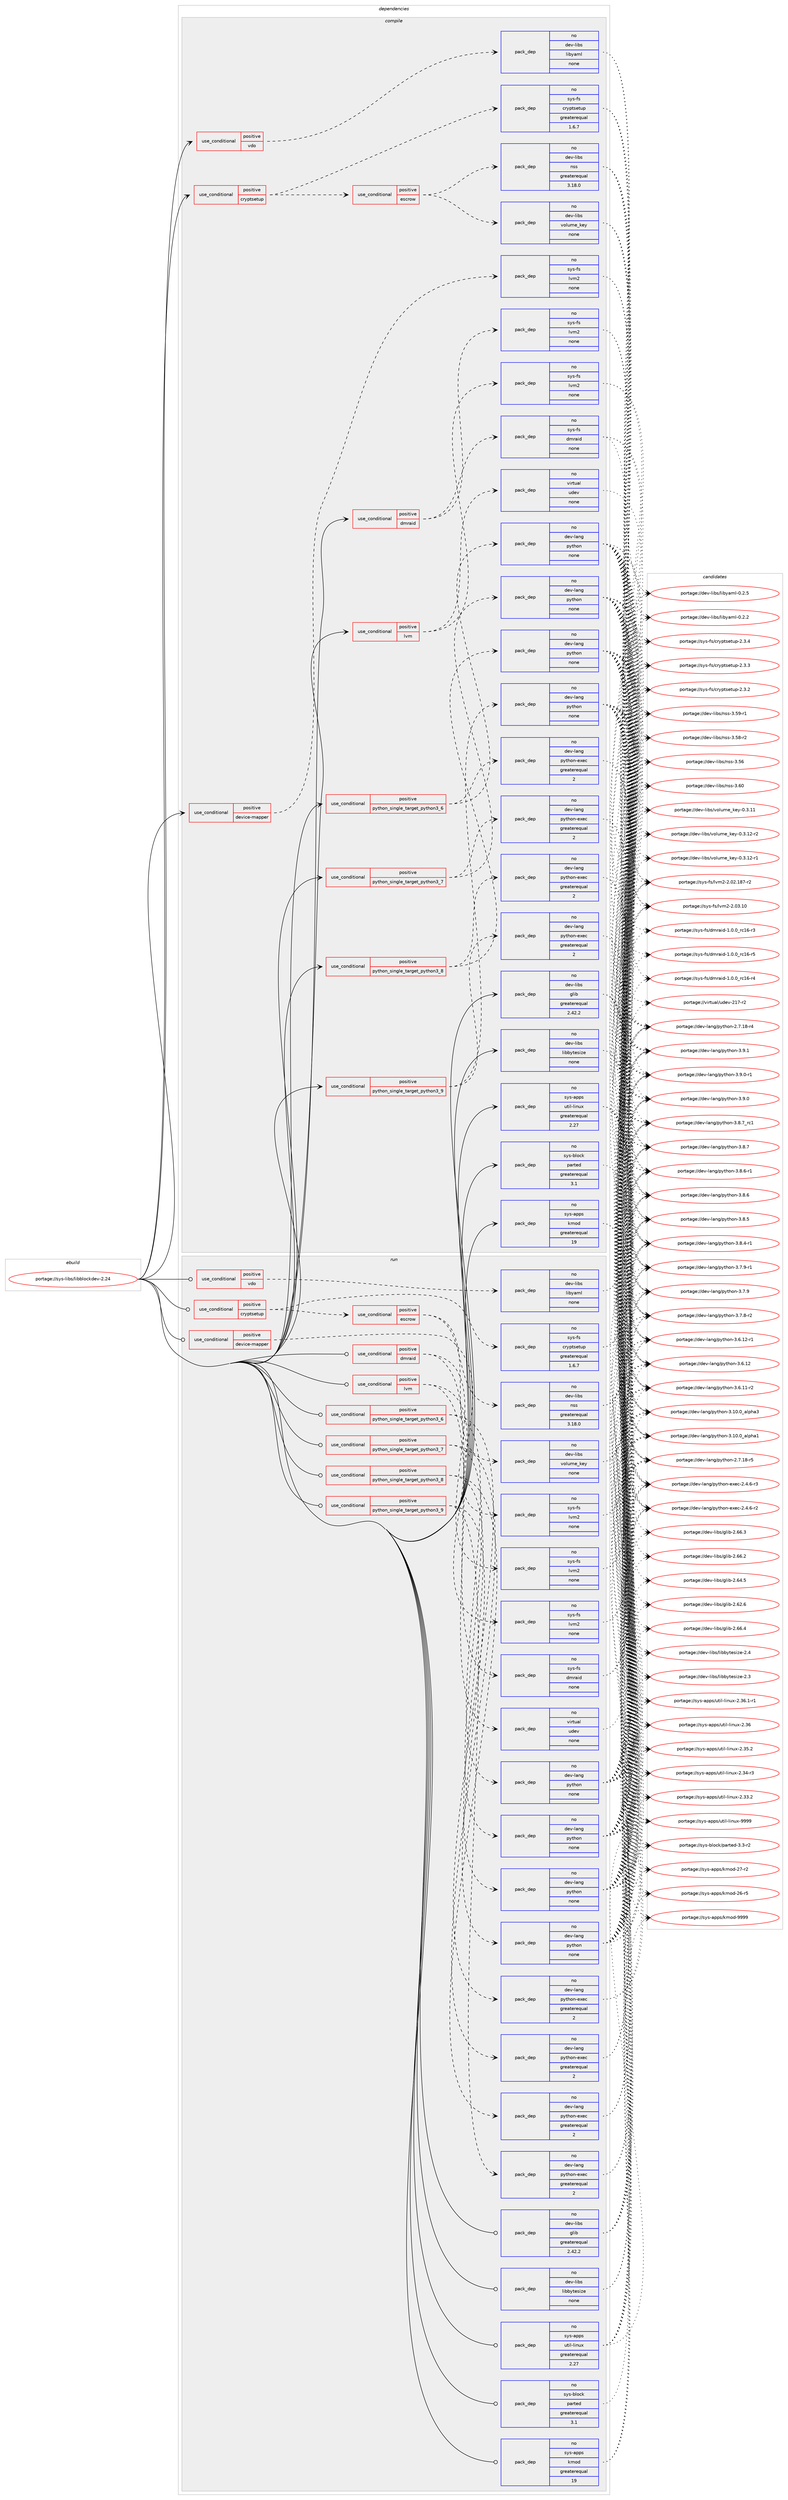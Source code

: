digraph prolog {

# *************
# Graph options
# *************

newrank=true;
concentrate=true;
compound=true;
graph [rankdir=LR,fontname=Helvetica,fontsize=10,ranksep=1.5];#, ranksep=2.5, nodesep=0.2];
edge  [arrowhead=vee];
node  [fontname=Helvetica,fontsize=10];

# **********
# The ebuild
# **********

subgraph cluster_leftcol {
color=gray;
rank=same;
label=<<i>ebuild</i>>;
id [label="portage://sys-libs/libblockdev-2.24", color=red, width=4, href="../sys-libs/libblockdev-2.24.svg"];
}

# ****************
# The dependencies
# ****************

subgraph cluster_midcol {
color=gray;
label=<<i>dependencies</i>>;
subgraph cluster_compile {
fillcolor="#eeeeee";
style=filled;
label=<<i>compile</i>>;
subgraph cond794 {
dependency3527 [label=<<TABLE BORDER="0" CELLBORDER="1" CELLSPACING="0" CELLPADDING="4"><TR><TD ROWSPAN="3" CELLPADDING="10">use_conditional</TD></TR><TR><TD>positive</TD></TR><TR><TD>cryptsetup</TD></TR></TABLE>>, shape=none, color=red];
subgraph cond795 {
dependency3528 [label=<<TABLE BORDER="0" CELLBORDER="1" CELLSPACING="0" CELLPADDING="4"><TR><TD ROWSPAN="3" CELLPADDING="10">use_conditional</TD></TR><TR><TD>positive</TD></TR><TR><TD>escrow</TD></TR></TABLE>>, shape=none, color=red];
subgraph pack2681 {
dependency3529 [label=<<TABLE BORDER="0" CELLBORDER="1" CELLSPACING="0" CELLPADDING="4" WIDTH="220"><TR><TD ROWSPAN="6" CELLPADDING="30">pack_dep</TD></TR><TR><TD WIDTH="110">no</TD></TR><TR><TD>dev-libs</TD></TR><TR><TD>nss</TD></TR><TR><TD>greaterequal</TD></TR><TR><TD>3.18.0</TD></TR></TABLE>>, shape=none, color=blue];
}
dependency3528:e -> dependency3529:w [weight=20,style="dashed",arrowhead="vee"];
subgraph pack2682 {
dependency3530 [label=<<TABLE BORDER="0" CELLBORDER="1" CELLSPACING="0" CELLPADDING="4" WIDTH="220"><TR><TD ROWSPAN="6" CELLPADDING="30">pack_dep</TD></TR><TR><TD WIDTH="110">no</TD></TR><TR><TD>dev-libs</TD></TR><TR><TD>volume_key</TD></TR><TR><TD>none</TD></TR><TR><TD></TD></TR></TABLE>>, shape=none, color=blue];
}
dependency3528:e -> dependency3530:w [weight=20,style="dashed",arrowhead="vee"];
}
dependency3527:e -> dependency3528:w [weight=20,style="dashed",arrowhead="vee"];
subgraph pack2683 {
dependency3531 [label=<<TABLE BORDER="0" CELLBORDER="1" CELLSPACING="0" CELLPADDING="4" WIDTH="220"><TR><TD ROWSPAN="6" CELLPADDING="30">pack_dep</TD></TR><TR><TD WIDTH="110">no</TD></TR><TR><TD>sys-fs</TD></TR><TR><TD>cryptsetup</TD></TR><TR><TD>greaterequal</TD></TR><TR><TD>1.6.7</TD></TR></TABLE>>, shape=none, color=blue];
}
dependency3527:e -> dependency3531:w [weight=20,style="dashed",arrowhead="vee"];
}
id:e -> dependency3527:w [weight=20,style="solid",arrowhead="vee"];
subgraph cond796 {
dependency3532 [label=<<TABLE BORDER="0" CELLBORDER="1" CELLSPACING="0" CELLPADDING="4"><TR><TD ROWSPAN="3" CELLPADDING="10">use_conditional</TD></TR><TR><TD>positive</TD></TR><TR><TD>device-mapper</TD></TR></TABLE>>, shape=none, color=red];
subgraph pack2684 {
dependency3533 [label=<<TABLE BORDER="0" CELLBORDER="1" CELLSPACING="0" CELLPADDING="4" WIDTH="220"><TR><TD ROWSPAN="6" CELLPADDING="30">pack_dep</TD></TR><TR><TD WIDTH="110">no</TD></TR><TR><TD>sys-fs</TD></TR><TR><TD>lvm2</TD></TR><TR><TD>none</TD></TR><TR><TD></TD></TR></TABLE>>, shape=none, color=blue];
}
dependency3532:e -> dependency3533:w [weight=20,style="dashed",arrowhead="vee"];
}
id:e -> dependency3532:w [weight=20,style="solid",arrowhead="vee"];
subgraph cond797 {
dependency3534 [label=<<TABLE BORDER="0" CELLBORDER="1" CELLSPACING="0" CELLPADDING="4"><TR><TD ROWSPAN="3" CELLPADDING="10">use_conditional</TD></TR><TR><TD>positive</TD></TR><TR><TD>dmraid</TD></TR></TABLE>>, shape=none, color=red];
subgraph pack2685 {
dependency3535 [label=<<TABLE BORDER="0" CELLBORDER="1" CELLSPACING="0" CELLPADDING="4" WIDTH="220"><TR><TD ROWSPAN="6" CELLPADDING="30">pack_dep</TD></TR><TR><TD WIDTH="110">no</TD></TR><TR><TD>sys-fs</TD></TR><TR><TD>dmraid</TD></TR><TR><TD>none</TD></TR><TR><TD></TD></TR></TABLE>>, shape=none, color=blue];
}
dependency3534:e -> dependency3535:w [weight=20,style="dashed",arrowhead="vee"];
subgraph pack2686 {
dependency3536 [label=<<TABLE BORDER="0" CELLBORDER="1" CELLSPACING="0" CELLPADDING="4" WIDTH="220"><TR><TD ROWSPAN="6" CELLPADDING="30">pack_dep</TD></TR><TR><TD WIDTH="110">no</TD></TR><TR><TD>sys-fs</TD></TR><TR><TD>lvm2</TD></TR><TR><TD>none</TD></TR><TR><TD></TD></TR></TABLE>>, shape=none, color=blue];
}
dependency3534:e -> dependency3536:w [weight=20,style="dashed",arrowhead="vee"];
}
id:e -> dependency3534:w [weight=20,style="solid",arrowhead="vee"];
subgraph cond798 {
dependency3537 [label=<<TABLE BORDER="0" CELLBORDER="1" CELLSPACING="0" CELLPADDING="4"><TR><TD ROWSPAN="3" CELLPADDING="10">use_conditional</TD></TR><TR><TD>positive</TD></TR><TR><TD>lvm</TD></TR></TABLE>>, shape=none, color=red];
subgraph pack2687 {
dependency3538 [label=<<TABLE BORDER="0" CELLBORDER="1" CELLSPACING="0" CELLPADDING="4" WIDTH="220"><TR><TD ROWSPAN="6" CELLPADDING="30">pack_dep</TD></TR><TR><TD WIDTH="110">no</TD></TR><TR><TD>sys-fs</TD></TR><TR><TD>lvm2</TD></TR><TR><TD>none</TD></TR><TR><TD></TD></TR></TABLE>>, shape=none, color=blue];
}
dependency3537:e -> dependency3538:w [weight=20,style="dashed",arrowhead="vee"];
subgraph pack2688 {
dependency3539 [label=<<TABLE BORDER="0" CELLBORDER="1" CELLSPACING="0" CELLPADDING="4" WIDTH="220"><TR><TD ROWSPAN="6" CELLPADDING="30">pack_dep</TD></TR><TR><TD WIDTH="110">no</TD></TR><TR><TD>virtual</TD></TR><TR><TD>udev</TD></TR><TR><TD>none</TD></TR><TR><TD></TD></TR></TABLE>>, shape=none, color=blue];
}
dependency3537:e -> dependency3539:w [weight=20,style="dashed",arrowhead="vee"];
}
id:e -> dependency3537:w [weight=20,style="solid",arrowhead="vee"];
subgraph cond799 {
dependency3540 [label=<<TABLE BORDER="0" CELLBORDER="1" CELLSPACING="0" CELLPADDING="4"><TR><TD ROWSPAN="3" CELLPADDING="10">use_conditional</TD></TR><TR><TD>positive</TD></TR><TR><TD>python_single_target_python3_6</TD></TR></TABLE>>, shape=none, color=red];
subgraph pack2689 {
dependency3541 [label=<<TABLE BORDER="0" CELLBORDER="1" CELLSPACING="0" CELLPADDING="4" WIDTH="220"><TR><TD ROWSPAN="6" CELLPADDING="30">pack_dep</TD></TR><TR><TD WIDTH="110">no</TD></TR><TR><TD>dev-lang</TD></TR><TR><TD>python</TD></TR><TR><TD>none</TD></TR><TR><TD></TD></TR></TABLE>>, shape=none, color=blue];
}
dependency3540:e -> dependency3541:w [weight=20,style="dashed",arrowhead="vee"];
subgraph pack2690 {
dependency3542 [label=<<TABLE BORDER="0" CELLBORDER="1" CELLSPACING="0" CELLPADDING="4" WIDTH="220"><TR><TD ROWSPAN="6" CELLPADDING="30">pack_dep</TD></TR><TR><TD WIDTH="110">no</TD></TR><TR><TD>dev-lang</TD></TR><TR><TD>python-exec</TD></TR><TR><TD>greaterequal</TD></TR><TR><TD>2</TD></TR></TABLE>>, shape=none, color=blue];
}
dependency3540:e -> dependency3542:w [weight=20,style="dashed",arrowhead="vee"];
}
id:e -> dependency3540:w [weight=20,style="solid",arrowhead="vee"];
subgraph cond800 {
dependency3543 [label=<<TABLE BORDER="0" CELLBORDER="1" CELLSPACING="0" CELLPADDING="4"><TR><TD ROWSPAN="3" CELLPADDING="10">use_conditional</TD></TR><TR><TD>positive</TD></TR><TR><TD>python_single_target_python3_7</TD></TR></TABLE>>, shape=none, color=red];
subgraph pack2691 {
dependency3544 [label=<<TABLE BORDER="0" CELLBORDER="1" CELLSPACING="0" CELLPADDING="4" WIDTH="220"><TR><TD ROWSPAN="6" CELLPADDING="30">pack_dep</TD></TR><TR><TD WIDTH="110">no</TD></TR><TR><TD>dev-lang</TD></TR><TR><TD>python</TD></TR><TR><TD>none</TD></TR><TR><TD></TD></TR></TABLE>>, shape=none, color=blue];
}
dependency3543:e -> dependency3544:w [weight=20,style="dashed",arrowhead="vee"];
subgraph pack2692 {
dependency3545 [label=<<TABLE BORDER="0" CELLBORDER="1" CELLSPACING="0" CELLPADDING="4" WIDTH="220"><TR><TD ROWSPAN="6" CELLPADDING="30">pack_dep</TD></TR><TR><TD WIDTH="110">no</TD></TR><TR><TD>dev-lang</TD></TR><TR><TD>python-exec</TD></TR><TR><TD>greaterequal</TD></TR><TR><TD>2</TD></TR></TABLE>>, shape=none, color=blue];
}
dependency3543:e -> dependency3545:w [weight=20,style="dashed",arrowhead="vee"];
}
id:e -> dependency3543:w [weight=20,style="solid",arrowhead="vee"];
subgraph cond801 {
dependency3546 [label=<<TABLE BORDER="0" CELLBORDER="1" CELLSPACING="0" CELLPADDING="4"><TR><TD ROWSPAN="3" CELLPADDING="10">use_conditional</TD></TR><TR><TD>positive</TD></TR><TR><TD>python_single_target_python3_8</TD></TR></TABLE>>, shape=none, color=red];
subgraph pack2693 {
dependency3547 [label=<<TABLE BORDER="0" CELLBORDER="1" CELLSPACING="0" CELLPADDING="4" WIDTH="220"><TR><TD ROWSPAN="6" CELLPADDING="30">pack_dep</TD></TR><TR><TD WIDTH="110">no</TD></TR><TR><TD>dev-lang</TD></TR><TR><TD>python</TD></TR><TR><TD>none</TD></TR><TR><TD></TD></TR></TABLE>>, shape=none, color=blue];
}
dependency3546:e -> dependency3547:w [weight=20,style="dashed",arrowhead="vee"];
subgraph pack2694 {
dependency3548 [label=<<TABLE BORDER="0" CELLBORDER="1" CELLSPACING="0" CELLPADDING="4" WIDTH="220"><TR><TD ROWSPAN="6" CELLPADDING="30">pack_dep</TD></TR><TR><TD WIDTH="110">no</TD></TR><TR><TD>dev-lang</TD></TR><TR><TD>python-exec</TD></TR><TR><TD>greaterequal</TD></TR><TR><TD>2</TD></TR></TABLE>>, shape=none, color=blue];
}
dependency3546:e -> dependency3548:w [weight=20,style="dashed",arrowhead="vee"];
}
id:e -> dependency3546:w [weight=20,style="solid",arrowhead="vee"];
subgraph cond802 {
dependency3549 [label=<<TABLE BORDER="0" CELLBORDER="1" CELLSPACING="0" CELLPADDING="4"><TR><TD ROWSPAN="3" CELLPADDING="10">use_conditional</TD></TR><TR><TD>positive</TD></TR><TR><TD>python_single_target_python3_9</TD></TR></TABLE>>, shape=none, color=red];
subgraph pack2695 {
dependency3550 [label=<<TABLE BORDER="0" CELLBORDER="1" CELLSPACING="0" CELLPADDING="4" WIDTH="220"><TR><TD ROWSPAN="6" CELLPADDING="30">pack_dep</TD></TR><TR><TD WIDTH="110">no</TD></TR><TR><TD>dev-lang</TD></TR><TR><TD>python</TD></TR><TR><TD>none</TD></TR><TR><TD></TD></TR></TABLE>>, shape=none, color=blue];
}
dependency3549:e -> dependency3550:w [weight=20,style="dashed",arrowhead="vee"];
subgraph pack2696 {
dependency3551 [label=<<TABLE BORDER="0" CELLBORDER="1" CELLSPACING="0" CELLPADDING="4" WIDTH="220"><TR><TD ROWSPAN="6" CELLPADDING="30">pack_dep</TD></TR><TR><TD WIDTH="110">no</TD></TR><TR><TD>dev-lang</TD></TR><TR><TD>python-exec</TD></TR><TR><TD>greaterequal</TD></TR><TR><TD>2</TD></TR></TABLE>>, shape=none, color=blue];
}
dependency3549:e -> dependency3551:w [weight=20,style="dashed",arrowhead="vee"];
}
id:e -> dependency3549:w [weight=20,style="solid",arrowhead="vee"];
subgraph cond803 {
dependency3552 [label=<<TABLE BORDER="0" CELLBORDER="1" CELLSPACING="0" CELLPADDING="4"><TR><TD ROWSPAN="3" CELLPADDING="10">use_conditional</TD></TR><TR><TD>positive</TD></TR><TR><TD>vdo</TD></TR></TABLE>>, shape=none, color=red];
subgraph pack2697 {
dependency3553 [label=<<TABLE BORDER="0" CELLBORDER="1" CELLSPACING="0" CELLPADDING="4" WIDTH="220"><TR><TD ROWSPAN="6" CELLPADDING="30">pack_dep</TD></TR><TR><TD WIDTH="110">no</TD></TR><TR><TD>dev-libs</TD></TR><TR><TD>libyaml</TD></TR><TR><TD>none</TD></TR><TR><TD></TD></TR></TABLE>>, shape=none, color=blue];
}
dependency3552:e -> dependency3553:w [weight=20,style="dashed",arrowhead="vee"];
}
id:e -> dependency3552:w [weight=20,style="solid",arrowhead="vee"];
subgraph pack2698 {
dependency3554 [label=<<TABLE BORDER="0" CELLBORDER="1" CELLSPACING="0" CELLPADDING="4" WIDTH="220"><TR><TD ROWSPAN="6" CELLPADDING="30">pack_dep</TD></TR><TR><TD WIDTH="110">no</TD></TR><TR><TD>dev-libs</TD></TR><TR><TD>glib</TD></TR><TR><TD>greaterequal</TD></TR><TR><TD>2.42.2</TD></TR></TABLE>>, shape=none, color=blue];
}
id:e -> dependency3554:w [weight=20,style="solid",arrowhead="vee"];
subgraph pack2699 {
dependency3555 [label=<<TABLE BORDER="0" CELLBORDER="1" CELLSPACING="0" CELLPADDING="4" WIDTH="220"><TR><TD ROWSPAN="6" CELLPADDING="30">pack_dep</TD></TR><TR><TD WIDTH="110">no</TD></TR><TR><TD>dev-libs</TD></TR><TR><TD>libbytesize</TD></TR><TR><TD>none</TD></TR><TR><TD></TD></TR></TABLE>>, shape=none, color=blue];
}
id:e -> dependency3555:w [weight=20,style="solid",arrowhead="vee"];
subgraph pack2700 {
dependency3556 [label=<<TABLE BORDER="0" CELLBORDER="1" CELLSPACING="0" CELLPADDING="4" WIDTH="220"><TR><TD ROWSPAN="6" CELLPADDING="30">pack_dep</TD></TR><TR><TD WIDTH="110">no</TD></TR><TR><TD>sys-apps</TD></TR><TR><TD>kmod</TD></TR><TR><TD>greaterequal</TD></TR><TR><TD>19</TD></TR></TABLE>>, shape=none, color=blue];
}
id:e -> dependency3556:w [weight=20,style="solid",arrowhead="vee"];
subgraph pack2701 {
dependency3557 [label=<<TABLE BORDER="0" CELLBORDER="1" CELLSPACING="0" CELLPADDING="4" WIDTH="220"><TR><TD ROWSPAN="6" CELLPADDING="30">pack_dep</TD></TR><TR><TD WIDTH="110">no</TD></TR><TR><TD>sys-apps</TD></TR><TR><TD>util-linux</TD></TR><TR><TD>greaterequal</TD></TR><TR><TD>2.27</TD></TR></TABLE>>, shape=none, color=blue];
}
id:e -> dependency3557:w [weight=20,style="solid",arrowhead="vee"];
subgraph pack2702 {
dependency3558 [label=<<TABLE BORDER="0" CELLBORDER="1" CELLSPACING="0" CELLPADDING="4" WIDTH="220"><TR><TD ROWSPAN="6" CELLPADDING="30">pack_dep</TD></TR><TR><TD WIDTH="110">no</TD></TR><TR><TD>sys-block</TD></TR><TR><TD>parted</TD></TR><TR><TD>greaterequal</TD></TR><TR><TD>3.1</TD></TR></TABLE>>, shape=none, color=blue];
}
id:e -> dependency3558:w [weight=20,style="solid",arrowhead="vee"];
}
subgraph cluster_compileandrun {
fillcolor="#eeeeee";
style=filled;
label=<<i>compile and run</i>>;
}
subgraph cluster_run {
fillcolor="#eeeeee";
style=filled;
label=<<i>run</i>>;
subgraph cond804 {
dependency3559 [label=<<TABLE BORDER="0" CELLBORDER="1" CELLSPACING="0" CELLPADDING="4"><TR><TD ROWSPAN="3" CELLPADDING="10">use_conditional</TD></TR><TR><TD>positive</TD></TR><TR><TD>cryptsetup</TD></TR></TABLE>>, shape=none, color=red];
subgraph cond805 {
dependency3560 [label=<<TABLE BORDER="0" CELLBORDER="1" CELLSPACING="0" CELLPADDING="4"><TR><TD ROWSPAN="3" CELLPADDING="10">use_conditional</TD></TR><TR><TD>positive</TD></TR><TR><TD>escrow</TD></TR></TABLE>>, shape=none, color=red];
subgraph pack2703 {
dependency3561 [label=<<TABLE BORDER="0" CELLBORDER="1" CELLSPACING="0" CELLPADDING="4" WIDTH="220"><TR><TD ROWSPAN="6" CELLPADDING="30">pack_dep</TD></TR><TR><TD WIDTH="110">no</TD></TR><TR><TD>dev-libs</TD></TR><TR><TD>nss</TD></TR><TR><TD>greaterequal</TD></TR><TR><TD>3.18.0</TD></TR></TABLE>>, shape=none, color=blue];
}
dependency3560:e -> dependency3561:w [weight=20,style="dashed",arrowhead="vee"];
subgraph pack2704 {
dependency3562 [label=<<TABLE BORDER="0" CELLBORDER="1" CELLSPACING="0" CELLPADDING="4" WIDTH="220"><TR><TD ROWSPAN="6" CELLPADDING="30">pack_dep</TD></TR><TR><TD WIDTH="110">no</TD></TR><TR><TD>dev-libs</TD></TR><TR><TD>volume_key</TD></TR><TR><TD>none</TD></TR><TR><TD></TD></TR></TABLE>>, shape=none, color=blue];
}
dependency3560:e -> dependency3562:w [weight=20,style="dashed",arrowhead="vee"];
}
dependency3559:e -> dependency3560:w [weight=20,style="dashed",arrowhead="vee"];
subgraph pack2705 {
dependency3563 [label=<<TABLE BORDER="0" CELLBORDER="1" CELLSPACING="0" CELLPADDING="4" WIDTH="220"><TR><TD ROWSPAN="6" CELLPADDING="30">pack_dep</TD></TR><TR><TD WIDTH="110">no</TD></TR><TR><TD>sys-fs</TD></TR><TR><TD>cryptsetup</TD></TR><TR><TD>greaterequal</TD></TR><TR><TD>1.6.7</TD></TR></TABLE>>, shape=none, color=blue];
}
dependency3559:e -> dependency3563:w [weight=20,style="dashed",arrowhead="vee"];
}
id:e -> dependency3559:w [weight=20,style="solid",arrowhead="odot"];
subgraph cond806 {
dependency3564 [label=<<TABLE BORDER="0" CELLBORDER="1" CELLSPACING="0" CELLPADDING="4"><TR><TD ROWSPAN="3" CELLPADDING="10">use_conditional</TD></TR><TR><TD>positive</TD></TR><TR><TD>device-mapper</TD></TR></TABLE>>, shape=none, color=red];
subgraph pack2706 {
dependency3565 [label=<<TABLE BORDER="0" CELLBORDER="1" CELLSPACING="0" CELLPADDING="4" WIDTH="220"><TR><TD ROWSPAN="6" CELLPADDING="30">pack_dep</TD></TR><TR><TD WIDTH="110">no</TD></TR><TR><TD>sys-fs</TD></TR><TR><TD>lvm2</TD></TR><TR><TD>none</TD></TR><TR><TD></TD></TR></TABLE>>, shape=none, color=blue];
}
dependency3564:e -> dependency3565:w [weight=20,style="dashed",arrowhead="vee"];
}
id:e -> dependency3564:w [weight=20,style="solid",arrowhead="odot"];
subgraph cond807 {
dependency3566 [label=<<TABLE BORDER="0" CELLBORDER="1" CELLSPACING="0" CELLPADDING="4"><TR><TD ROWSPAN="3" CELLPADDING="10">use_conditional</TD></TR><TR><TD>positive</TD></TR><TR><TD>dmraid</TD></TR></TABLE>>, shape=none, color=red];
subgraph pack2707 {
dependency3567 [label=<<TABLE BORDER="0" CELLBORDER="1" CELLSPACING="0" CELLPADDING="4" WIDTH="220"><TR><TD ROWSPAN="6" CELLPADDING="30">pack_dep</TD></TR><TR><TD WIDTH="110">no</TD></TR><TR><TD>sys-fs</TD></TR><TR><TD>dmraid</TD></TR><TR><TD>none</TD></TR><TR><TD></TD></TR></TABLE>>, shape=none, color=blue];
}
dependency3566:e -> dependency3567:w [weight=20,style="dashed",arrowhead="vee"];
subgraph pack2708 {
dependency3568 [label=<<TABLE BORDER="0" CELLBORDER="1" CELLSPACING="0" CELLPADDING="4" WIDTH="220"><TR><TD ROWSPAN="6" CELLPADDING="30">pack_dep</TD></TR><TR><TD WIDTH="110">no</TD></TR><TR><TD>sys-fs</TD></TR><TR><TD>lvm2</TD></TR><TR><TD>none</TD></TR><TR><TD></TD></TR></TABLE>>, shape=none, color=blue];
}
dependency3566:e -> dependency3568:w [weight=20,style="dashed",arrowhead="vee"];
}
id:e -> dependency3566:w [weight=20,style="solid",arrowhead="odot"];
subgraph cond808 {
dependency3569 [label=<<TABLE BORDER="0" CELLBORDER="1" CELLSPACING="0" CELLPADDING="4"><TR><TD ROWSPAN="3" CELLPADDING="10">use_conditional</TD></TR><TR><TD>positive</TD></TR><TR><TD>lvm</TD></TR></TABLE>>, shape=none, color=red];
subgraph pack2709 {
dependency3570 [label=<<TABLE BORDER="0" CELLBORDER="1" CELLSPACING="0" CELLPADDING="4" WIDTH="220"><TR><TD ROWSPAN="6" CELLPADDING="30">pack_dep</TD></TR><TR><TD WIDTH="110">no</TD></TR><TR><TD>sys-fs</TD></TR><TR><TD>lvm2</TD></TR><TR><TD>none</TD></TR><TR><TD></TD></TR></TABLE>>, shape=none, color=blue];
}
dependency3569:e -> dependency3570:w [weight=20,style="dashed",arrowhead="vee"];
subgraph pack2710 {
dependency3571 [label=<<TABLE BORDER="0" CELLBORDER="1" CELLSPACING="0" CELLPADDING="4" WIDTH="220"><TR><TD ROWSPAN="6" CELLPADDING="30">pack_dep</TD></TR><TR><TD WIDTH="110">no</TD></TR><TR><TD>virtual</TD></TR><TR><TD>udev</TD></TR><TR><TD>none</TD></TR><TR><TD></TD></TR></TABLE>>, shape=none, color=blue];
}
dependency3569:e -> dependency3571:w [weight=20,style="dashed",arrowhead="vee"];
}
id:e -> dependency3569:w [weight=20,style="solid",arrowhead="odot"];
subgraph cond809 {
dependency3572 [label=<<TABLE BORDER="0" CELLBORDER="1" CELLSPACING="0" CELLPADDING="4"><TR><TD ROWSPAN="3" CELLPADDING="10">use_conditional</TD></TR><TR><TD>positive</TD></TR><TR><TD>python_single_target_python3_6</TD></TR></TABLE>>, shape=none, color=red];
subgraph pack2711 {
dependency3573 [label=<<TABLE BORDER="0" CELLBORDER="1" CELLSPACING="0" CELLPADDING="4" WIDTH="220"><TR><TD ROWSPAN="6" CELLPADDING="30">pack_dep</TD></TR><TR><TD WIDTH="110">no</TD></TR><TR><TD>dev-lang</TD></TR><TR><TD>python</TD></TR><TR><TD>none</TD></TR><TR><TD></TD></TR></TABLE>>, shape=none, color=blue];
}
dependency3572:e -> dependency3573:w [weight=20,style="dashed",arrowhead="vee"];
subgraph pack2712 {
dependency3574 [label=<<TABLE BORDER="0" CELLBORDER="1" CELLSPACING="0" CELLPADDING="4" WIDTH="220"><TR><TD ROWSPAN="6" CELLPADDING="30">pack_dep</TD></TR><TR><TD WIDTH="110">no</TD></TR><TR><TD>dev-lang</TD></TR><TR><TD>python-exec</TD></TR><TR><TD>greaterequal</TD></TR><TR><TD>2</TD></TR></TABLE>>, shape=none, color=blue];
}
dependency3572:e -> dependency3574:w [weight=20,style="dashed",arrowhead="vee"];
}
id:e -> dependency3572:w [weight=20,style="solid",arrowhead="odot"];
subgraph cond810 {
dependency3575 [label=<<TABLE BORDER="0" CELLBORDER="1" CELLSPACING="0" CELLPADDING="4"><TR><TD ROWSPAN="3" CELLPADDING="10">use_conditional</TD></TR><TR><TD>positive</TD></TR><TR><TD>python_single_target_python3_7</TD></TR></TABLE>>, shape=none, color=red];
subgraph pack2713 {
dependency3576 [label=<<TABLE BORDER="0" CELLBORDER="1" CELLSPACING="0" CELLPADDING="4" WIDTH="220"><TR><TD ROWSPAN="6" CELLPADDING="30">pack_dep</TD></TR><TR><TD WIDTH="110">no</TD></TR><TR><TD>dev-lang</TD></TR><TR><TD>python</TD></TR><TR><TD>none</TD></TR><TR><TD></TD></TR></TABLE>>, shape=none, color=blue];
}
dependency3575:e -> dependency3576:w [weight=20,style="dashed",arrowhead="vee"];
subgraph pack2714 {
dependency3577 [label=<<TABLE BORDER="0" CELLBORDER="1" CELLSPACING="0" CELLPADDING="4" WIDTH="220"><TR><TD ROWSPAN="6" CELLPADDING="30">pack_dep</TD></TR><TR><TD WIDTH="110">no</TD></TR><TR><TD>dev-lang</TD></TR><TR><TD>python-exec</TD></TR><TR><TD>greaterequal</TD></TR><TR><TD>2</TD></TR></TABLE>>, shape=none, color=blue];
}
dependency3575:e -> dependency3577:w [weight=20,style="dashed",arrowhead="vee"];
}
id:e -> dependency3575:w [weight=20,style="solid",arrowhead="odot"];
subgraph cond811 {
dependency3578 [label=<<TABLE BORDER="0" CELLBORDER="1" CELLSPACING="0" CELLPADDING="4"><TR><TD ROWSPAN="3" CELLPADDING="10">use_conditional</TD></TR><TR><TD>positive</TD></TR><TR><TD>python_single_target_python3_8</TD></TR></TABLE>>, shape=none, color=red];
subgraph pack2715 {
dependency3579 [label=<<TABLE BORDER="0" CELLBORDER="1" CELLSPACING="0" CELLPADDING="4" WIDTH="220"><TR><TD ROWSPAN="6" CELLPADDING="30">pack_dep</TD></TR><TR><TD WIDTH="110">no</TD></TR><TR><TD>dev-lang</TD></TR><TR><TD>python</TD></TR><TR><TD>none</TD></TR><TR><TD></TD></TR></TABLE>>, shape=none, color=blue];
}
dependency3578:e -> dependency3579:w [weight=20,style="dashed",arrowhead="vee"];
subgraph pack2716 {
dependency3580 [label=<<TABLE BORDER="0" CELLBORDER="1" CELLSPACING="0" CELLPADDING="4" WIDTH="220"><TR><TD ROWSPAN="6" CELLPADDING="30">pack_dep</TD></TR><TR><TD WIDTH="110">no</TD></TR><TR><TD>dev-lang</TD></TR><TR><TD>python-exec</TD></TR><TR><TD>greaterequal</TD></TR><TR><TD>2</TD></TR></TABLE>>, shape=none, color=blue];
}
dependency3578:e -> dependency3580:w [weight=20,style="dashed",arrowhead="vee"];
}
id:e -> dependency3578:w [weight=20,style="solid",arrowhead="odot"];
subgraph cond812 {
dependency3581 [label=<<TABLE BORDER="0" CELLBORDER="1" CELLSPACING="0" CELLPADDING="4"><TR><TD ROWSPAN="3" CELLPADDING="10">use_conditional</TD></TR><TR><TD>positive</TD></TR><TR><TD>python_single_target_python3_9</TD></TR></TABLE>>, shape=none, color=red];
subgraph pack2717 {
dependency3582 [label=<<TABLE BORDER="0" CELLBORDER="1" CELLSPACING="0" CELLPADDING="4" WIDTH="220"><TR><TD ROWSPAN="6" CELLPADDING="30">pack_dep</TD></TR><TR><TD WIDTH="110">no</TD></TR><TR><TD>dev-lang</TD></TR><TR><TD>python</TD></TR><TR><TD>none</TD></TR><TR><TD></TD></TR></TABLE>>, shape=none, color=blue];
}
dependency3581:e -> dependency3582:w [weight=20,style="dashed",arrowhead="vee"];
subgraph pack2718 {
dependency3583 [label=<<TABLE BORDER="0" CELLBORDER="1" CELLSPACING="0" CELLPADDING="4" WIDTH="220"><TR><TD ROWSPAN="6" CELLPADDING="30">pack_dep</TD></TR><TR><TD WIDTH="110">no</TD></TR><TR><TD>dev-lang</TD></TR><TR><TD>python-exec</TD></TR><TR><TD>greaterequal</TD></TR><TR><TD>2</TD></TR></TABLE>>, shape=none, color=blue];
}
dependency3581:e -> dependency3583:w [weight=20,style="dashed",arrowhead="vee"];
}
id:e -> dependency3581:w [weight=20,style="solid",arrowhead="odot"];
subgraph cond813 {
dependency3584 [label=<<TABLE BORDER="0" CELLBORDER="1" CELLSPACING="0" CELLPADDING="4"><TR><TD ROWSPAN="3" CELLPADDING="10">use_conditional</TD></TR><TR><TD>positive</TD></TR><TR><TD>vdo</TD></TR></TABLE>>, shape=none, color=red];
subgraph pack2719 {
dependency3585 [label=<<TABLE BORDER="0" CELLBORDER="1" CELLSPACING="0" CELLPADDING="4" WIDTH="220"><TR><TD ROWSPAN="6" CELLPADDING="30">pack_dep</TD></TR><TR><TD WIDTH="110">no</TD></TR><TR><TD>dev-libs</TD></TR><TR><TD>libyaml</TD></TR><TR><TD>none</TD></TR><TR><TD></TD></TR></TABLE>>, shape=none, color=blue];
}
dependency3584:e -> dependency3585:w [weight=20,style="dashed",arrowhead="vee"];
}
id:e -> dependency3584:w [weight=20,style="solid",arrowhead="odot"];
subgraph pack2720 {
dependency3586 [label=<<TABLE BORDER="0" CELLBORDER="1" CELLSPACING="0" CELLPADDING="4" WIDTH="220"><TR><TD ROWSPAN="6" CELLPADDING="30">pack_dep</TD></TR><TR><TD WIDTH="110">no</TD></TR><TR><TD>dev-libs</TD></TR><TR><TD>glib</TD></TR><TR><TD>greaterequal</TD></TR><TR><TD>2.42.2</TD></TR></TABLE>>, shape=none, color=blue];
}
id:e -> dependency3586:w [weight=20,style="solid",arrowhead="odot"];
subgraph pack2721 {
dependency3587 [label=<<TABLE BORDER="0" CELLBORDER="1" CELLSPACING="0" CELLPADDING="4" WIDTH="220"><TR><TD ROWSPAN="6" CELLPADDING="30">pack_dep</TD></TR><TR><TD WIDTH="110">no</TD></TR><TR><TD>dev-libs</TD></TR><TR><TD>libbytesize</TD></TR><TR><TD>none</TD></TR><TR><TD></TD></TR></TABLE>>, shape=none, color=blue];
}
id:e -> dependency3587:w [weight=20,style="solid",arrowhead="odot"];
subgraph pack2722 {
dependency3588 [label=<<TABLE BORDER="0" CELLBORDER="1" CELLSPACING="0" CELLPADDING="4" WIDTH="220"><TR><TD ROWSPAN="6" CELLPADDING="30">pack_dep</TD></TR><TR><TD WIDTH="110">no</TD></TR><TR><TD>sys-apps</TD></TR><TR><TD>kmod</TD></TR><TR><TD>greaterequal</TD></TR><TR><TD>19</TD></TR></TABLE>>, shape=none, color=blue];
}
id:e -> dependency3588:w [weight=20,style="solid",arrowhead="odot"];
subgraph pack2723 {
dependency3589 [label=<<TABLE BORDER="0" CELLBORDER="1" CELLSPACING="0" CELLPADDING="4" WIDTH="220"><TR><TD ROWSPAN="6" CELLPADDING="30">pack_dep</TD></TR><TR><TD WIDTH="110">no</TD></TR><TR><TD>sys-apps</TD></TR><TR><TD>util-linux</TD></TR><TR><TD>greaterequal</TD></TR><TR><TD>2.27</TD></TR></TABLE>>, shape=none, color=blue];
}
id:e -> dependency3589:w [weight=20,style="solid",arrowhead="odot"];
subgraph pack2724 {
dependency3590 [label=<<TABLE BORDER="0" CELLBORDER="1" CELLSPACING="0" CELLPADDING="4" WIDTH="220"><TR><TD ROWSPAN="6" CELLPADDING="30">pack_dep</TD></TR><TR><TD WIDTH="110">no</TD></TR><TR><TD>sys-block</TD></TR><TR><TD>parted</TD></TR><TR><TD>greaterequal</TD></TR><TR><TD>3.1</TD></TR></TABLE>>, shape=none, color=blue];
}
id:e -> dependency3590:w [weight=20,style="solid",arrowhead="odot"];
}
}

# **************
# The candidates
# **************

subgraph cluster_choices {
rank=same;
color=gray;
label=<<i>candidates</i>>;

subgraph choice2681 {
color=black;
nodesep=1;
choice1001011184510810598115471101151154551465448 [label="portage://dev-libs/nss-3.60", color=red, width=4,href="../dev-libs/nss-3.60.svg"];
choice10010111845108105981154711011511545514653574511449 [label="portage://dev-libs/nss-3.59-r1", color=red, width=4,href="../dev-libs/nss-3.59-r1.svg"];
choice10010111845108105981154711011511545514653564511450 [label="portage://dev-libs/nss-3.58-r2", color=red, width=4,href="../dev-libs/nss-3.58-r2.svg"];
choice1001011184510810598115471101151154551465354 [label="portage://dev-libs/nss-3.56", color=red, width=4,href="../dev-libs/nss-3.56.svg"];
dependency3529:e -> choice1001011184510810598115471101151154551465448:w [style=dotted,weight="100"];
dependency3529:e -> choice10010111845108105981154711011511545514653574511449:w [style=dotted,weight="100"];
dependency3529:e -> choice10010111845108105981154711011511545514653564511450:w [style=dotted,weight="100"];
dependency3529:e -> choice1001011184510810598115471101151154551465354:w [style=dotted,weight="100"];
}
subgraph choice2682 {
color=black;
nodesep=1;
choice10010111845108105981154711811110811710910195107101121454846514649504511450 [label="portage://dev-libs/volume_key-0.3.12-r2", color=red, width=4,href="../dev-libs/volume_key-0.3.12-r2.svg"];
choice10010111845108105981154711811110811710910195107101121454846514649504511449 [label="portage://dev-libs/volume_key-0.3.12-r1", color=red, width=4,href="../dev-libs/volume_key-0.3.12-r1.svg"];
choice1001011184510810598115471181111081171091019510710112145484651464949 [label="portage://dev-libs/volume_key-0.3.11", color=red, width=4,href="../dev-libs/volume_key-0.3.11.svg"];
dependency3530:e -> choice10010111845108105981154711811110811710910195107101121454846514649504511450:w [style=dotted,weight="100"];
dependency3530:e -> choice10010111845108105981154711811110811710910195107101121454846514649504511449:w [style=dotted,weight="100"];
dependency3530:e -> choice1001011184510810598115471181111081171091019510710112145484651464949:w [style=dotted,weight="100"];
}
subgraph choice2683 {
color=black;
nodesep=1;
choice115121115451021154799114121112116115101116117112455046514652 [label="portage://sys-fs/cryptsetup-2.3.4", color=red, width=4,href="../sys-fs/cryptsetup-2.3.4.svg"];
choice115121115451021154799114121112116115101116117112455046514651 [label="portage://sys-fs/cryptsetup-2.3.3", color=red, width=4,href="../sys-fs/cryptsetup-2.3.3.svg"];
choice115121115451021154799114121112116115101116117112455046514650 [label="portage://sys-fs/cryptsetup-2.3.2", color=red, width=4,href="../sys-fs/cryptsetup-2.3.2.svg"];
dependency3531:e -> choice115121115451021154799114121112116115101116117112455046514652:w [style=dotted,weight="100"];
dependency3531:e -> choice115121115451021154799114121112116115101116117112455046514651:w [style=dotted,weight="100"];
dependency3531:e -> choice115121115451021154799114121112116115101116117112455046514650:w [style=dotted,weight="100"];
}
subgraph choice2684 {
color=black;
nodesep=1;
choice1151211154510211547108118109504550464851464948 [label="portage://sys-fs/lvm2-2.03.10", color=red, width=4,href="../sys-fs/lvm2-2.03.10.svg"];
choice1151211154510211547108118109504550464850464956554511450 [label="portage://sys-fs/lvm2-2.02.187-r2", color=red, width=4,href="../sys-fs/lvm2-2.02.187-r2.svg"];
dependency3533:e -> choice1151211154510211547108118109504550464851464948:w [style=dotted,weight="100"];
dependency3533:e -> choice1151211154510211547108118109504550464850464956554511450:w [style=dotted,weight="100"];
}
subgraph choice2685 {
color=black;
nodesep=1;
choice115121115451021154710010911497105100454946484648951149949544511453 [label="portage://sys-fs/dmraid-1.0.0_rc16-r5", color=red, width=4,href="../sys-fs/dmraid-1.0.0_rc16-r5.svg"];
choice115121115451021154710010911497105100454946484648951149949544511452 [label="portage://sys-fs/dmraid-1.0.0_rc16-r4", color=red, width=4,href="../sys-fs/dmraid-1.0.0_rc16-r4.svg"];
choice115121115451021154710010911497105100454946484648951149949544511451 [label="portage://sys-fs/dmraid-1.0.0_rc16-r3", color=red, width=4,href="../sys-fs/dmraid-1.0.0_rc16-r3.svg"];
dependency3535:e -> choice115121115451021154710010911497105100454946484648951149949544511453:w [style=dotted,weight="100"];
dependency3535:e -> choice115121115451021154710010911497105100454946484648951149949544511452:w [style=dotted,weight="100"];
dependency3535:e -> choice115121115451021154710010911497105100454946484648951149949544511451:w [style=dotted,weight="100"];
}
subgraph choice2686 {
color=black;
nodesep=1;
choice1151211154510211547108118109504550464851464948 [label="portage://sys-fs/lvm2-2.03.10", color=red, width=4,href="../sys-fs/lvm2-2.03.10.svg"];
choice1151211154510211547108118109504550464850464956554511450 [label="portage://sys-fs/lvm2-2.02.187-r2", color=red, width=4,href="../sys-fs/lvm2-2.02.187-r2.svg"];
dependency3536:e -> choice1151211154510211547108118109504550464851464948:w [style=dotted,weight="100"];
dependency3536:e -> choice1151211154510211547108118109504550464850464956554511450:w [style=dotted,weight="100"];
}
subgraph choice2687 {
color=black;
nodesep=1;
choice1151211154510211547108118109504550464851464948 [label="portage://sys-fs/lvm2-2.03.10", color=red, width=4,href="../sys-fs/lvm2-2.03.10.svg"];
choice1151211154510211547108118109504550464850464956554511450 [label="portage://sys-fs/lvm2-2.02.187-r2", color=red, width=4,href="../sys-fs/lvm2-2.02.187-r2.svg"];
dependency3538:e -> choice1151211154510211547108118109504550464851464948:w [style=dotted,weight="100"];
dependency3538:e -> choice1151211154510211547108118109504550464850464956554511450:w [style=dotted,weight="100"];
}
subgraph choice2688 {
color=black;
nodesep=1;
choice1181051141161179710847117100101118455049554511450 [label="portage://virtual/udev-217-r2", color=red, width=4,href="../virtual/udev-217-r2.svg"];
dependency3539:e -> choice1181051141161179710847117100101118455049554511450:w [style=dotted,weight="100"];
}
subgraph choice2689 {
color=black;
nodesep=1;
choice100101118451089711010347112121116104111110455146574649 [label="portage://dev-lang/python-3.9.1", color=red, width=4,href="../dev-lang/python-3.9.1.svg"];
choice1001011184510897110103471121211161041111104551465746484511449 [label="portage://dev-lang/python-3.9.0-r1", color=red, width=4,href="../dev-lang/python-3.9.0-r1.svg"];
choice100101118451089711010347112121116104111110455146574648 [label="portage://dev-lang/python-3.9.0", color=red, width=4,href="../dev-lang/python-3.9.0.svg"];
choice100101118451089711010347112121116104111110455146564655951149949 [label="portage://dev-lang/python-3.8.7_rc1", color=red, width=4,href="../dev-lang/python-3.8.7_rc1.svg"];
choice100101118451089711010347112121116104111110455146564655 [label="portage://dev-lang/python-3.8.7", color=red, width=4,href="../dev-lang/python-3.8.7.svg"];
choice1001011184510897110103471121211161041111104551465646544511449 [label="portage://dev-lang/python-3.8.6-r1", color=red, width=4,href="../dev-lang/python-3.8.6-r1.svg"];
choice100101118451089711010347112121116104111110455146564654 [label="portage://dev-lang/python-3.8.6", color=red, width=4,href="../dev-lang/python-3.8.6.svg"];
choice100101118451089711010347112121116104111110455146564653 [label="portage://dev-lang/python-3.8.5", color=red, width=4,href="../dev-lang/python-3.8.5.svg"];
choice1001011184510897110103471121211161041111104551465646524511449 [label="portage://dev-lang/python-3.8.4-r1", color=red, width=4,href="../dev-lang/python-3.8.4-r1.svg"];
choice1001011184510897110103471121211161041111104551465546574511449 [label="portage://dev-lang/python-3.7.9-r1", color=red, width=4,href="../dev-lang/python-3.7.9-r1.svg"];
choice100101118451089711010347112121116104111110455146554657 [label="portage://dev-lang/python-3.7.9", color=red, width=4,href="../dev-lang/python-3.7.9.svg"];
choice1001011184510897110103471121211161041111104551465546564511450 [label="portage://dev-lang/python-3.7.8-r2", color=red, width=4,href="../dev-lang/python-3.7.8-r2.svg"];
choice100101118451089711010347112121116104111110455146544649504511449 [label="portage://dev-lang/python-3.6.12-r1", color=red, width=4,href="../dev-lang/python-3.6.12-r1.svg"];
choice10010111845108971101034711212111610411111045514654464950 [label="portage://dev-lang/python-3.6.12", color=red, width=4,href="../dev-lang/python-3.6.12.svg"];
choice100101118451089711010347112121116104111110455146544649494511450 [label="portage://dev-lang/python-3.6.11-r2", color=red, width=4,href="../dev-lang/python-3.6.11-r2.svg"];
choice1001011184510897110103471121211161041111104551464948464895971081121049751 [label="portage://dev-lang/python-3.10.0_alpha3", color=red, width=4,href="../dev-lang/python-3.10.0_alpha3.svg"];
choice1001011184510897110103471121211161041111104551464948464895971081121049749 [label="portage://dev-lang/python-3.10.0_alpha1", color=red, width=4,href="../dev-lang/python-3.10.0_alpha1.svg"];
choice100101118451089711010347112121116104111110455046554649564511453 [label="portage://dev-lang/python-2.7.18-r5", color=red, width=4,href="../dev-lang/python-2.7.18-r5.svg"];
choice100101118451089711010347112121116104111110455046554649564511452 [label="portage://dev-lang/python-2.7.18-r4", color=red, width=4,href="../dev-lang/python-2.7.18-r4.svg"];
dependency3541:e -> choice100101118451089711010347112121116104111110455146574649:w [style=dotted,weight="100"];
dependency3541:e -> choice1001011184510897110103471121211161041111104551465746484511449:w [style=dotted,weight="100"];
dependency3541:e -> choice100101118451089711010347112121116104111110455146574648:w [style=dotted,weight="100"];
dependency3541:e -> choice100101118451089711010347112121116104111110455146564655951149949:w [style=dotted,weight="100"];
dependency3541:e -> choice100101118451089711010347112121116104111110455146564655:w [style=dotted,weight="100"];
dependency3541:e -> choice1001011184510897110103471121211161041111104551465646544511449:w [style=dotted,weight="100"];
dependency3541:e -> choice100101118451089711010347112121116104111110455146564654:w [style=dotted,weight="100"];
dependency3541:e -> choice100101118451089711010347112121116104111110455146564653:w [style=dotted,weight="100"];
dependency3541:e -> choice1001011184510897110103471121211161041111104551465646524511449:w [style=dotted,weight="100"];
dependency3541:e -> choice1001011184510897110103471121211161041111104551465546574511449:w [style=dotted,weight="100"];
dependency3541:e -> choice100101118451089711010347112121116104111110455146554657:w [style=dotted,weight="100"];
dependency3541:e -> choice1001011184510897110103471121211161041111104551465546564511450:w [style=dotted,weight="100"];
dependency3541:e -> choice100101118451089711010347112121116104111110455146544649504511449:w [style=dotted,weight="100"];
dependency3541:e -> choice10010111845108971101034711212111610411111045514654464950:w [style=dotted,weight="100"];
dependency3541:e -> choice100101118451089711010347112121116104111110455146544649494511450:w [style=dotted,weight="100"];
dependency3541:e -> choice1001011184510897110103471121211161041111104551464948464895971081121049751:w [style=dotted,weight="100"];
dependency3541:e -> choice1001011184510897110103471121211161041111104551464948464895971081121049749:w [style=dotted,weight="100"];
dependency3541:e -> choice100101118451089711010347112121116104111110455046554649564511453:w [style=dotted,weight="100"];
dependency3541:e -> choice100101118451089711010347112121116104111110455046554649564511452:w [style=dotted,weight="100"];
}
subgraph choice2690 {
color=black;
nodesep=1;
choice10010111845108971101034711212111610411111045101120101994550465246544511451 [label="portage://dev-lang/python-exec-2.4.6-r3", color=red, width=4,href="../dev-lang/python-exec-2.4.6-r3.svg"];
choice10010111845108971101034711212111610411111045101120101994550465246544511450 [label="portage://dev-lang/python-exec-2.4.6-r2", color=red, width=4,href="../dev-lang/python-exec-2.4.6-r2.svg"];
dependency3542:e -> choice10010111845108971101034711212111610411111045101120101994550465246544511451:w [style=dotted,weight="100"];
dependency3542:e -> choice10010111845108971101034711212111610411111045101120101994550465246544511450:w [style=dotted,weight="100"];
}
subgraph choice2691 {
color=black;
nodesep=1;
choice100101118451089711010347112121116104111110455146574649 [label="portage://dev-lang/python-3.9.1", color=red, width=4,href="../dev-lang/python-3.9.1.svg"];
choice1001011184510897110103471121211161041111104551465746484511449 [label="portage://dev-lang/python-3.9.0-r1", color=red, width=4,href="../dev-lang/python-3.9.0-r1.svg"];
choice100101118451089711010347112121116104111110455146574648 [label="portage://dev-lang/python-3.9.0", color=red, width=4,href="../dev-lang/python-3.9.0.svg"];
choice100101118451089711010347112121116104111110455146564655951149949 [label="portage://dev-lang/python-3.8.7_rc1", color=red, width=4,href="../dev-lang/python-3.8.7_rc1.svg"];
choice100101118451089711010347112121116104111110455146564655 [label="portage://dev-lang/python-3.8.7", color=red, width=4,href="../dev-lang/python-3.8.7.svg"];
choice1001011184510897110103471121211161041111104551465646544511449 [label="portage://dev-lang/python-3.8.6-r1", color=red, width=4,href="../dev-lang/python-3.8.6-r1.svg"];
choice100101118451089711010347112121116104111110455146564654 [label="portage://dev-lang/python-3.8.6", color=red, width=4,href="../dev-lang/python-3.8.6.svg"];
choice100101118451089711010347112121116104111110455146564653 [label="portage://dev-lang/python-3.8.5", color=red, width=4,href="../dev-lang/python-3.8.5.svg"];
choice1001011184510897110103471121211161041111104551465646524511449 [label="portage://dev-lang/python-3.8.4-r1", color=red, width=4,href="../dev-lang/python-3.8.4-r1.svg"];
choice1001011184510897110103471121211161041111104551465546574511449 [label="portage://dev-lang/python-3.7.9-r1", color=red, width=4,href="../dev-lang/python-3.7.9-r1.svg"];
choice100101118451089711010347112121116104111110455146554657 [label="portage://dev-lang/python-3.7.9", color=red, width=4,href="../dev-lang/python-3.7.9.svg"];
choice1001011184510897110103471121211161041111104551465546564511450 [label="portage://dev-lang/python-3.7.8-r2", color=red, width=4,href="../dev-lang/python-3.7.8-r2.svg"];
choice100101118451089711010347112121116104111110455146544649504511449 [label="portage://dev-lang/python-3.6.12-r1", color=red, width=4,href="../dev-lang/python-3.6.12-r1.svg"];
choice10010111845108971101034711212111610411111045514654464950 [label="portage://dev-lang/python-3.6.12", color=red, width=4,href="../dev-lang/python-3.6.12.svg"];
choice100101118451089711010347112121116104111110455146544649494511450 [label="portage://dev-lang/python-3.6.11-r2", color=red, width=4,href="../dev-lang/python-3.6.11-r2.svg"];
choice1001011184510897110103471121211161041111104551464948464895971081121049751 [label="portage://dev-lang/python-3.10.0_alpha3", color=red, width=4,href="../dev-lang/python-3.10.0_alpha3.svg"];
choice1001011184510897110103471121211161041111104551464948464895971081121049749 [label="portage://dev-lang/python-3.10.0_alpha1", color=red, width=4,href="../dev-lang/python-3.10.0_alpha1.svg"];
choice100101118451089711010347112121116104111110455046554649564511453 [label="portage://dev-lang/python-2.7.18-r5", color=red, width=4,href="../dev-lang/python-2.7.18-r5.svg"];
choice100101118451089711010347112121116104111110455046554649564511452 [label="portage://dev-lang/python-2.7.18-r4", color=red, width=4,href="../dev-lang/python-2.7.18-r4.svg"];
dependency3544:e -> choice100101118451089711010347112121116104111110455146574649:w [style=dotted,weight="100"];
dependency3544:e -> choice1001011184510897110103471121211161041111104551465746484511449:w [style=dotted,weight="100"];
dependency3544:e -> choice100101118451089711010347112121116104111110455146574648:w [style=dotted,weight="100"];
dependency3544:e -> choice100101118451089711010347112121116104111110455146564655951149949:w [style=dotted,weight="100"];
dependency3544:e -> choice100101118451089711010347112121116104111110455146564655:w [style=dotted,weight="100"];
dependency3544:e -> choice1001011184510897110103471121211161041111104551465646544511449:w [style=dotted,weight="100"];
dependency3544:e -> choice100101118451089711010347112121116104111110455146564654:w [style=dotted,weight="100"];
dependency3544:e -> choice100101118451089711010347112121116104111110455146564653:w [style=dotted,weight="100"];
dependency3544:e -> choice1001011184510897110103471121211161041111104551465646524511449:w [style=dotted,weight="100"];
dependency3544:e -> choice1001011184510897110103471121211161041111104551465546574511449:w [style=dotted,weight="100"];
dependency3544:e -> choice100101118451089711010347112121116104111110455146554657:w [style=dotted,weight="100"];
dependency3544:e -> choice1001011184510897110103471121211161041111104551465546564511450:w [style=dotted,weight="100"];
dependency3544:e -> choice100101118451089711010347112121116104111110455146544649504511449:w [style=dotted,weight="100"];
dependency3544:e -> choice10010111845108971101034711212111610411111045514654464950:w [style=dotted,weight="100"];
dependency3544:e -> choice100101118451089711010347112121116104111110455146544649494511450:w [style=dotted,weight="100"];
dependency3544:e -> choice1001011184510897110103471121211161041111104551464948464895971081121049751:w [style=dotted,weight="100"];
dependency3544:e -> choice1001011184510897110103471121211161041111104551464948464895971081121049749:w [style=dotted,weight="100"];
dependency3544:e -> choice100101118451089711010347112121116104111110455046554649564511453:w [style=dotted,weight="100"];
dependency3544:e -> choice100101118451089711010347112121116104111110455046554649564511452:w [style=dotted,weight="100"];
}
subgraph choice2692 {
color=black;
nodesep=1;
choice10010111845108971101034711212111610411111045101120101994550465246544511451 [label="portage://dev-lang/python-exec-2.4.6-r3", color=red, width=4,href="../dev-lang/python-exec-2.4.6-r3.svg"];
choice10010111845108971101034711212111610411111045101120101994550465246544511450 [label="portage://dev-lang/python-exec-2.4.6-r2", color=red, width=4,href="../dev-lang/python-exec-2.4.6-r2.svg"];
dependency3545:e -> choice10010111845108971101034711212111610411111045101120101994550465246544511451:w [style=dotted,weight="100"];
dependency3545:e -> choice10010111845108971101034711212111610411111045101120101994550465246544511450:w [style=dotted,weight="100"];
}
subgraph choice2693 {
color=black;
nodesep=1;
choice100101118451089711010347112121116104111110455146574649 [label="portage://dev-lang/python-3.9.1", color=red, width=4,href="../dev-lang/python-3.9.1.svg"];
choice1001011184510897110103471121211161041111104551465746484511449 [label="portage://dev-lang/python-3.9.0-r1", color=red, width=4,href="../dev-lang/python-3.9.0-r1.svg"];
choice100101118451089711010347112121116104111110455146574648 [label="portage://dev-lang/python-3.9.0", color=red, width=4,href="../dev-lang/python-3.9.0.svg"];
choice100101118451089711010347112121116104111110455146564655951149949 [label="portage://dev-lang/python-3.8.7_rc1", color=red, width=4,href="../dev-lang/python-3.8.7_rc1.svg"];
choice100101118451089711010347112121116104111110455146564655 [label="portage://dev-lang/python-3.8.7", color=red, width=4,href="../dev-lang/python-3.8.7.svg"];
choice1001011184510897110103471121211161041111104551465646544511449 [label="portage://dev-lang/python-3.8.6-r1", color=red, width=4,href="../dev-lang/python-3.8.6-r1.svg"];
choice100101118451089711010347112121116104111110455146564654 [label="portage://dev-lang/python-3.8.6", color=red, width=4,href="../dev-lang/python-3.8.6.svg"];
choice100101118451089711010347112121116104111110455146564653 [label="portage://dev-lang/python-3.8.5", color=red, width=4,href="../dev-lang/python-3.8.5.svg"];
choice1001011184510897110103471121211161041111104551465646524511449 [label="portage://dev-lang/python-3.8.4-r1", color=red, width=4,href="../dev-lang/python-3.8.4-r1.svg"];
choice1001011184510897110103471121211161041111104551465546574511449 [label="portage://dev-lang/python-3.7.9-r1", color=red, width=4,href="../dev-lang/python-3.7.9-r1.svg"];
choice100101118451089711010347112121116104111110455146554657 [label="portage://dev-lang/python-3.7.9", color=red, width=4,href="../dev-lang/python-3.7.9.svg"];
choice1001011184510897110103471121211161041111104551465546564511450 [label="portage://dev-lang/python-3.7.8-r2", color=red, width=4,href="../dev-lang/python-3.7.8-r2.svg"];
choice100101118451089711010347112121116104111110455146544649504511449 [label="portage://dev-lang/python-3.6.12-r1", color=red, width=4,href="../dev-lang/python-3.6.12-r1.svg"];
choice10010111845108971101034711212111610411111045514654464950 [label="portage://dev-lang/python-3.6.12", color=red, width=4,href="../dev-lang/python-3.6.12.svg"];
choice100101118451089711010347112121116104111110455146544649494511450 [label="portage://dev-lang/python-3.6.11-r2", color=red, width=4,href="../dev-lang/python-3.6.11-r2.svg"];
choice1001011184510897110103471121211161041111104551464948464895971081121049751 [label="portage://dev-lang/python-3.10.0_alpha3", color=red, width=4,href="../dev-lang/python-3.10.0_alpha3.svg"];
choice1001011184510897110103471121211161041111104551464948464895971081121049749 [label="portage://dev-lang/python-3.10.0_alpha1", color=red, width=4,href="../dev-lang/python-3.10.0_alpha1.svg"];
choice100101118451089711010347112121116104111110455046554649564511453 [label="portage://dev-lang/python-2.7.18-r5", color=red, width=4,href="../dev-lang/python-2.7.18-r5.svg"];
choice100101118451089711010347112121116104111110455046554649564511452 [label="portage://dev-lang/python-2.7.18-r4", color=red, width=4,href="../dev-lang/python-2.7.18-r4.svg"];
dependency3547:e -> choice100101118451089711010347112121116104111110455146574649:w [style=dotted,weight="100"];
dependency3547:e -> choice1001011184510897110103471121211161041111104551465746484511449:w [style=dotted,weight="100"];
dependency3547:e -> choice100101118451089711010347112121116104111110455146574648:w [style=dotted,weight="100"];
dependency3547:e -> choice100101118451089711010347112121116104111110455146564655951149949:w [style=dotted,weight="100"];
dependency3547:e -> choice100101118451089711010347112121116104111110455146564655:w [style=dotted,weight="100"];
dependency3547:e -> choice1001011184510897110103471121211161041111104551465646544511449:w [style=dotted,weight="100"];
dependency3547:e -> choice100101118451089711010347112121116104111110455146564654:w [style=dotted,weight="100"];
dependency3547:e -> choice100101118451089711010347112121116104111110455146564653:w [style=dotted,weight="100"];
dependency3547:e -> choice1001011184510897110103471121211161041111104551465646524511449:w [style=dotted,weight="100"];
dependency3547:e -> choice1001011184510897110103471121211161041111104551465546574511449:w [style=dotted,weight="100"];
dependency3547:e -> choice100101118451089711010347112121116104111110455146554657:w [style=dotted,weight="100"];
dependency3547:e -> choice1001011184510897110103471121211161041111104551465546564511450:w [style=dotted,weight="100"];
dependency3547:e -> choice100101118451089711010347112121116104111110455146544649504511449:w [style=dotted,weight="100"];
dependency3547:e -> choice10010111845108971101034711212111610411111045514654464950:w [style=dotted,weight="100"];
dependency3547:e -> choice100101118451089711010347112121116104111110455146544649494511450:w [style=dotted,weight="100"];
dependency3547:e -> choice1001011184510897110103471121211161041111104551464948464895971081121049751:w [style=dotted,weight="100"];
dependency3547:e -> choice1001011184510897110103471121211161041111104551464948464895971081121049749:w [style=dotted,weight="100"];
dependency3547:e -> choice100101118451089711010347112121116104111110455046554649564511453:w [style=dotted,weight="100"];
dependency3547:e -> choice100101118451089711010347112121116104111110455046554649564511452:w [style=dotted,weight="100"];
}
subgraph choice2694 {
color=black;
nodesep=1;
choice10010111845108971101034711212111610411111045101120101994550465246544511451 [label="portage://dev-lang/python-exec-2.4.6-r3", color=red, width=4,href="../dev-lang/python-exec-2.4.6-r3.svg"];
choice10010111845108971101034711212111610411111045101120101994550465246544511450 [label="portage://dev-lang/python-exec-2.4.6-r2", color=red, width=4,href="../dev-lang/python-exec-2.4.6-r2.svg"];
dependency3548:e -> choice10010111845108971101034711212111610411111045101120101994550465246544511451:w [style=dotted,weight="100"];
dependency3548:e -> choice10010111845108971101034711212111610411111045101120101994550465246544511450:w [style=dotted,weight="100"];
}
subgraph choice2695 {
color=black;
nodesep=1;
choice100101118451089711010347112121116104111110455146574649 [label="portage://dev-lang/python-3.9.1", color=red, width=4,href="../dev-lang/python-3.9.1.svg"];
choice1001011184510897110103471121211161041111104551465746484511449 [label="portage://dev-lang/python-3.9.0-r1", color=red, width=4,href="../dev-lang/python-3.9.0-r1.svg"];
choice100101118451089711010347112121116104111110455146574648 [label="portage://dev-lang/python-3.9.0", color=red, width=4,href="../dev-lang/python-3.9.0.svg"];
choice100101118451089711010347112121116104111110455146564655951149949 [label="portage://dev-lang/python-3.8.7_rc1", color=red, width=4,href="../dev-lang/python-3.8.7_rc1.svg"];
choice100101118451089711010347112121116104111110455146564655 [label="portage://dev-lang/python-3.8.7", color=red, width=4,href="../dev-lang/python-3.8.7.svg"];
choice1001011184510897110103471121211161041111104551465646544511449 [label="portage://dev-lang/python-3.8.6-r1", color=red, width=4,href="../dev-lang/python-3.8.6-r1.svg"];
choice100101118451089711010347112121116104111110455146564654 [label="portage://dev-lang/python-3.8.6", color=red, width=4,href="../dev-lang/python-3.8.6.svg"];
choice100101118451089711010347112121116104111110455146564653 [label="portage://dev-lang/python-3.8.5", color=red, width=4,href="../dev-lang/python-3.8.5.svg"];
choice1001011184510897110103471121211161041111104551465646524511449 [label="portage://dev-lang/python-3.8.4-r1", color=red, width=4,href="../dev-lang/python-3.8.4-r1.svg"];
choice1001011184510897110103471121211161041111104551465546574511449 [label="portage://dev-lang/python-3.7.9-r1", color=red, width=4,href="../dev-lang/python-3.7.9-r1.svg"];
choice100101118451089711010347112121116104111110455146554657 [label="portage://dev-lang/python-3.7.9", color=red, width=4,href="../dev-lang/python-3.7.9.svg"];
choice1001011184510897110103471121211161041111104551465546564511450 [label="portage://dev-lang/python-3.7.8-r2", color=red, width=4,href="../dev-lang/python-3.7.8-r2.svg"];
choice100101118451089711010347112121116104111110455146544649504511449 [label="portage://dev-lang/python-3.6.12-r1", color=red, width=4,href="../dev-lang/python-3.6.12-r1.svg"];
choice10010111845108971101034711212111610411111045514654464950 [label="portage://dev-lang/python-3.6.12", color=red, width=4,href="../dev-lang/python-3.6.12.svg"];
choice100101118451089711010347112121116104111110455146544649494511450 [label="portage://dev-lang/python-3.6.11-r2", color=red, width=4,href="../dev-lang/python-3.6.11-r2.svg"];
choice1001011184510897110103471121211161041111104551464948464895971081121049751 [label="portage://dev-lang/python-3.10.0_alpha3", color=red, width=4,href="../dev-lang/python-3.10.0_alpha3.svg"];
choice1001011184510897110103471121211161041111104551464948464895971081121049749 [label="portage://dev-lang/python-3.10.0_alpha1", color=red, width=4,href="../dev-lang/python-3.10.0_alpha1.svg"];
choice100101118451089711010347112121116104111110455046554649564511453 [label="portage://dev-lang/python-2.7.18-r5", color=red, width=4,href="../dev-lang/python-2.7.18-r5.svg"];
choice100101118451089711010347112121116104111110455046554649564511452 [label="portage://dev-lang/python-2.7.18-r4", color=red, width=4,href="../dev-lang/python-2.7.18-r4.svg"];
dependency3550:e -> choice100101118451089711010347112121116104111110455146574649:w [style=dotted,weight="100"];
dependency3550:e -> choice1001011184510897110103471121211161041111104551465746484511449:w [style=dotted,weight="100"];
dependency3550:e -> choice100101118451089711010347112121116104111110455146574648:w [style=dotted,weight="100"];
dependency3550:e -> choice100101118451089711010347112121116104111110455146564655951149949:w [style=dotted,weight="100"];
dependency3550:e -> choice100101118451089711010347112121116104111110455146564655:w [style=dotted,weight="100"];
dependency3550:e -> choice1001011184510897110103471121211161041111104551465646544511449:w [style=dotted,weight="100"];
dependency3550:e -> choice100101118451089711010347112121116104111110455146564654:w [style=dotted,weight="100"];
dependency3550:e -> choice100101118451089711010347112121116104111110455146564653:w [style=dotted,weight="100"];
dependency3550:e -> choice1001011184510897110103471121211161041111104551465646524511449:w [style=dotted,weight="100"];
dependency3550:e -> choice1001011184510897110103471121211161041111104551465546574511449:w [style=dotted,weight="100"];
dependency3550:e -> choice100101118451089711010347112121116104111110455146554657:w [style=dotted,weight="100"];
dependency3550:e -> choice1001011184510897110103471121211161041111104551465546564511450:w [style=dotted,weight="100"];
dependency3550:e -> choice100101118451089711010347112121116104111110455146544649504511449:w [style=dotted,weight="100"];
dependency3550:e -> choice10010111845108971101034711212111610411111045514654464950:w [style=dotted,weight="100"];
dependency3550:e -> choice100101118451089711010347112121116104111110455146544649494511450:w [style=dotted,weight="100"];
dependency3550:e -> choice1001011184510897110103471121211161041111104551464948464895971081121049751:w [style=dotted,weight="100"];
dependency3550:e -> choice1001011184510897110103471121211161041111104551464948464895971081121049749:w [style=dotted,weight="100"];
dependency3550:e -> choice100101118451089711010347112121116104111110455046554649564511453:w [style=dotted,weight="100"];
dependency3550:e -> choice100101118451089711010347112121116104111110455046554649564511452:w [style=dotted,weight="100"];
}
subgraph choice2696 {
color=black;
nodesep=1;
choice10010111845108971101034711212111610411111045101120101994550465246544511451 [label="portage://dev-lang/python-exec-2.4.6-r3", color=red, width=4,href="../dev-lang/python-exec-2.4.6-r3.svg"];
choice10010111845108971101034711212111610411111045101120101994550465246544511450 [label="portage://dev-lang/python-exec-2.4.6-r2", color=red, width=4,href="../dev-lang/python-exec-2.4.6-r2.svg"];
dependency3551:e -> choice10010111845108971101034711212111610411111045101120101994550465246544511451:w [style=dotted,weight="100"];
dependency3551:e -> choice10010111845108971101034711212111610411111045101120101994550465246544511450:w [style=dotted,weight="100"];
}
subgraph choice2697 {
color=black;
nodesep=1;
choice1001011184510810598115471081059812197109108454846504653 [label="portage://dev-libs/libyaml-0.2.5", color=red, width=4,href="../dev-libs/libyaml-0.2.5.svg"];
choice1001011184510810598115471081059812197109108454846504650 [label="portage://dev-libs/libyaml-0.2.2", color=red, width=4,href="../dev-libs/libyaml-0.2.2.svg"];
dependency3553:e -> choice1001011184510810598115471081059812197109108454846504653:w [style=dotted,weight="100"];
dependency3553:e -> choice1001011184510810598115471081059812197109108454846504650:w [style=dotted,weight="100"];
}
subgraph choice2698 {
color=black;
nodesep=1;
choice1001011184510810598115471031081059845504654544652 [label="portage://dev-libs/glib-2.66.4", color=red, width=4,href="../dev-libs/glib-2.66.4.svg"];
choice1001011184510810598115471031081059845504654544651 [label="portage://dev-libs/glib-2.66.3", color=red, width=4,href="../dev-libs/glib-2.66.3.svg"];
choice1001011184510810598115471031081059845504654544650 [label="portage://dev-libs/glib-2.66.2", color=red, width=4,href="../dev-libs/glib-2.66.2.svg"];
choice1001011184510810598115471031081059845504654524653 [label="portage://dev-libs/glib-2.64.5", color=red, width=4,href="../dev-libs/glib-2.64.5.svg"];
choice1001011184510810598115471031081059845504654504654 [label="portage://dev-libs/glib-2.62.6", color=red, width=4,href="../dev-libs/glib-2.62.6.svg"];
dependency3554:e -> choice1001011184510810598115471031081059845504654544652:w [style=dotted,weight="100"];
dependency3554:e -> choice1001011184510810598115471031081059845504654544651:w [style=dotted,weight="100"];
dependency3554:e -> choice1001011184510810598115471031081059845504654544650:w [style=dotted,weight="100"];
dependency3554:e -> choice1001011184510810598115471031081059845504654524653:w [style=dotted,weight="100"];
dependency3554:e -> choice1001011184510810598115471031081059845504654504654:w [style=dotted,weight="100"];
}
subgraph choice2699 {
color=black;
nodesep=1;
choice100101118451081059811547108105989812111610111510512210145504652 [label="portage://dev-libs/libbytesize-2.4", color=red, width=4,href="../dev-libs/libbytesize-2.4.svg"];
choice100101118451081059811547108105989812111610111510512210145504651 [label="portage://dev-libs/libbytesize-2.3", color=red, width=4,href="../dev-libs/libbytesize-2.3.svg"];
dependency3555:e -> choice100101118451081059811547108105989812111610111510512210145504652:w [style=dotted,weight="100"];
dependency3555:e -> choice100101118451081059811547108105989812111610111510512210145504651:w [style=dotted,weight="100"];
}
subgraph choice2700 {
color=black;
nodesep=1;
choice1151211154597112112115471071091111004557575757 [label="portage://sys-apps/kmod-9999", color=red, width=4,href="../sys-apps/kmod-9999.svg"];
choice1151211154597112112115471071091111004550554511450 [label="portage://sys-apps/kmod-27-r2", color=red, width=4,href="../sys-apps/kmod-27-r2.svg"];
choice1151211154597112112115471071091111004550544511453 [label="portage://sys-apps/kmod-26-r5", color=red, width=4,href="../sys-apps/kmod-26-r5.svg"];
dependency3556:e -> choice1151211154597112112115471071091111004557575757:w [style=dotted,weight="100"];
dependency3556:e -> choice1151211154597112112115471071091111004550554511450:w [style=dotted,weight="100"];
dependency3556:e -> choice1151211154597112112115471071091111004550544511453:w [style=dotted,weight="100"];
}
subgraph choice2701 {
color=black;
nodesep=1;
choice115121115459711211211547117116105108451081051101171204557575757 [label="portage://sys-apps/util-linux-9999", color=red, width=4,href="../sys-apps/util-linux-9999.svg"];
choice11512111545971121121154711711610510845108105110117120455046515446494511449 [label="portage://sys-apps/util-linux-2.36.1-r1", color=red, width=4,href="../sys-apps/util-linux-2.36.1-r1.svg"];
choice115121115459711211211547117116105108451081051101171204550465154 [label="portage://sys-apps/util-linux-2.36", color=red, width=4,href="../sys-apps/util-linux-2.36.svg"];
choice1151211154597112112115471171161051084510810511011712045504651534650 [label="portage://sys-apps/util-linux-2.35.2", color=red, width=4,href="../sys-apps/util-linux-2.35.2.svg"];
choice1151211154597112112115471171161051084510810511011712045504651524511451 [label="portage://sys-apps/util-linux-2.34-r3", color=red, width=4,href="../sys-apps/util-linux-2.34-r3.svg"];
choice1151211154597112112115471171161051084510810511011712045504651514650 [label="portage://sys-apps/util-linux-2.33.2", color=red, width=4,href="../sys-apps/util-linux-2.33.2.svg"];
dependency3557:e -> choice115121115459711211211547117116105108451081051101171204557575757:w [style=dotted,weight="100"];
dependency3557:e -> choice11512111545971121121154711711610510845108105110117120455046515446494511449:w [style=dotted,weight="100"];
dependency3557:e -> choice115121115459711211211547117116105108451081051101171204550465154:w [style=dotted,weight="100"];
dependency3557:e -> choice1151211154597112112115471171161051084510810511011712045504651534650:w [style=dotted,weight="100"];
dependency3557:e -> choice1151211154597112112115471171161051084510810511011712045504651524511451:w [style=dotted,weight="100"];
dependency3557:e -> choice1151211154597112112115471171161051084510810511011712045504651514650:w [style=dotted,weight="100"];
}
subgraph choice2702 {
color=black;
nodesep=1;
choice1151211154598108111991074711297114116101100455146514511450 [label="portage://sys-block/parted-3.3-r2", color=red, width=4,href="../sys-block/parted-3.3-r2.svg"];
dependency3558:e -> choice1151211154598108111991074711297114116101100455146514511450:w [style=dotted,weight="100"];
}
subgraph choice2703 {
color=black;
nodesep=1;
choice1001011184510810598115471101151154551465448 [label="portage://dev-libs/nss-3.60", color=red, width=4,href="../dev-libs/nss-3.60.svg"];
choice10010111845108105981154711011511545514653574511449 [label="portage://dev-libs/nss-3.59-r1", color=red, width=4,href="../dev-libs/nss-3.59-r1.svg"];
choice10010111845108105981154711011511545514653564511450 [label="portage://dev-libs/nss-3.58-r2", color=red, width=4,href="../dev-libs/nss-3.58-r2.svg"];
choice1001011184510810598115471101151154551465354 [label="portage://dev-libs/nss-3.56", color=red, width=4,href="../dev-libs/nss-3.56.svg"];
dependency3561:e -> choice1001011184510810598115471101151154551465448:w [style=dotted,weight="100"];
dependency3561:e -> choice10010111845108105981154711011511545514653574511449:w [style=dotted,weight="100"];
dependency3561:e -> choice10010111845108105981154711011511545514653564511450:w [style=dotted,weight="100"];
dependency3561:e -> choice1001011184510810598115471101151154551465354:w [style=dotted,weight="100"];
}
subgraph choice2704 {
color=black;
nodesep=1;
choice10010111845108105981154711811110811710910195107101121454846514649504511450 [label="portage://dev-libs/volume_key-0.3.12-r2", color=red, width=4,href="../dev-libs/volume_key-0.3.12-r2.svg"];
choice10010111845108105981154711811110811710910195107101121454846514649504511449 [label="portage://dev-libs/volume_key-0.3.12-r1", color=red, width=4,href="../dev-libs/volume_key-0.3.12-r1.svg"];
choice1001011184510810598115471181111081171091019510710112145484651464949 [label="portage://dev-libs/volume_key-0.3.11", color=red, width=4,href="../dev-libs/volume_key-0.3.11.svg"];
dependency3562:e -> choice10010111845108105981154711811110811710910195107101121454846514649504511450:w [style=dotted,weight="100"];
dependency3562:e -> choice10010111845108105981154711811110811710910195107101121454846514649504511449:w [style=dotted,weight="100"];
dependency3562:e -> choice1001011184510810598115471181111081171091019510710112145484651464949:w [style=dotted,weight="100"];
}
subgraph choice2705 {
color=black;
nodesep=1;
choice115121115451021154799114121112116115101116117112455046514652 [label="portage://sys-fs/cryptsetup-2.3.4", color=red, width=4,href="../sys-fs/cryptsetup-2.3.4.svg"];
choice115121115451021154799114121112116115101116117112455046514651 [label="portage://sys-fs/cryptsetup-2.3.3", color=red, width=4,href="../sys-fs/cryptsetup-2.3.3.svg"];
choice115121115451021154799114121112116115101116117112455046514650 [label="portage://sys-fs/cryptsetup-2.3.2", color=red, width=4,href="../sys-fs/cryptsetup-2.3.2.svg"];
dependency3563:e -> choice115121115451021154799114121112116115101116117112455046514652:w [style=dotted,weight="100"];
dependency3563:e -> choice115121115451021154799114121112116115101116117112455046514651:w [style=dotted,weight="100"];
dependency3563:e -> choice115121115451021154799114121112116115101116117112455046514650:w [style=dotted,weight="100"];
}
subgraph choice2706 {
color=black;
nodesep=1;
choice1151211154510211547108118109504550464851464948 [label="portage://sys-fs/lvm2-2.03.10", color=red, width=4,href="../sys-fs/lvm2-2.03.10.svg"];
choice1151211154510211547108118109504550464850464956554511450 [label="portage://sys-fs/lvm2-2.02.187-r2", color=red, width=4,href="../sys-fs/lvm2-2.02.187-r2.svg"];
dependency3565:e -> choice1151211154510211547108118109504550464851464948:w [style=dotted,weight="100"];
dependency3565:e -> choice1151211154510211547108118109504550464850464956554511450:w [style=dotted,weight="100"];
}
subgraph choice2707 {
color=black;
nodesep=1;
choice115121115451021154710010911497105100454946484648951149949544511453 [label="portage://sys-fs/dmraid-1.0.0_rc16-r5", color=red, width=4,href="../sys-fs/dmraid-1.0.0_rc16-r5.svg"];
choice115121115451021154710010911497105100454946484648951149949544511452 [label="portage://sys-fs/dmraid-1.0.0_rc16-r4", color=red, width=4,href="../sys-fs/dmraid-1.0.0_rc16-r4.svg"];
choice115121115451021154710010911497105100454946484648951149949544511451 [label="portage://sys-fs/dmraid-1.0.0_rc16-r3", color=red, width=4,href="../sys-fs/dmraid-1.0.0_rc16-r3.svg"];
dependency3567:e -> choice115121115451021154710010911497105100454946484648951149949544511453:w [style=dotted,weight="100"];
dependency3567:e -> choice115121115451021154710010911497105100454946484648951149949544511452:w [style=dotted,weight="100"];
dependency3567:e -> choice115121115451021154710010911497105100454946484648951149949544511451:w [style=dotted,weight="100"];
}
subgraph choice2708 {
color=black;
nodesep=1;
choice1151211154510211547108118109504550464851464948 [label="portage://sys-fs/lvm2-2.03.10", color=red, width=4,href="../sys-fs/lvm2-2.03.10.svg"];
choice1151211154510211547108118109504550464850464956554511450 [label="portage://sys-fs/lvm2-2.02.187-r2", color=red, width=4,href="../sys-fs/lvm2-2.02.187-r2.svg"];
dependency3568:e -> choice1151211154510211547108118109504550464851464948:w [style=dotted,weight="100"];
dependency3568:e -> choice1151211154510211547108118109504550464850464956554511450:w [style=dotted,weight="100"];
}
subgraph choice2709 {
color=black;
nodesep=1;
choice1151211154510211547108118109504550464851464948 [label="portage://sys-fs/lvm2-2.03.10", color=red, width=4,href="../sys-fs/lvm2-2.03.10.svg"];
choice1151211154510211547108118109504550464850464956554511450 [label="portage://sys-fs/lvm2-2.02.187-r2", color=red, width=4,href="../sys-fs/lvm2-2.02.187-r2.svg"];
dependency3570:e -> choice1151211154510211547108118109504550464851464948:w [style=dotted,weight="100"];
dependency3570:e -> choice1151211154510211547108118109504550464850464956554511450:w [style=dotted,weight="100"];
}
subgraph choice2710 {
color=black;
nodesep=1;
choice1181051141161179710847117100101118455049554511450 [label="portage://virtual/udev-217-r2", color=red, width=4,href="../virtual/udev-217-r2.svg"];
dependency3571:e -> choice1181051141161179710847117100101118455049554511450:w [style=dotted,weight="100"];
}
subgraph choice2711 {
color=black;
nodesep=1;
choice100101118451089711010347112121116104111110455146574649 [label="portage://dev-lang/python-3.9.1", color=red, width=4,href="../dev-lang/python-3.9.1.svg"];
choice1001011184510897110103471121211161041111104551465746484511449 [label="portage://dev-lang/python-3.9.0-r1", color=red, width=4,href="../dev-lang/python-3.9.0-r1.svg"];
choice100101118451089711010347112121116104111110455146574648 [label="portage://dev-lang/python-3.9.0", color=red, width=4,href="../dev-lang/python-3.9.0.svg"];
choice100101118451089711010347112121116104111110455146564655951149949 [label="portage://dev-lang/python-3.8.7_rc1", color=red, width=4,href="../dev-lang/python-3.8.7_rc1.svg"];
choice100101118451089711010347112121116104111110455146564655 [label="portage://dev-lang/python-3.8.7", color=red, width=4,href="../dev-lang/python-3.8.7.svg"];
choice1001011184510897110103471121211161041111104551465646544511449 [label="portage://dev-lang/python-3.8.6-r1", color=red, width=4,href="../dev-lang/python-3.8.6-r1.svg"];
choice100101118451089711010347112121116104111110455146564654 [label="portage://dev-lang/python-3.8.6", color=red, width=4,href="../dev-lang/python-3.8.6.svg"];
choice100101118451089711010347112121116104111110455146564653 [label="portage://dev-lang/python-3.8.5", color=red, width=4,href="../dev-lang/python-3.8.5.svg"];
choice1001011184510897110103471121211161041111104551465646524511449 [label="portage://dev-lang/python-3.8.4-r1", color=red, width=4,href="../dev-lang/python-3.8.4-r1.svg"];
choice1001011184510897110103471121211161041111104551465546574511449 [label="portage://dev-lang/python-3.7.9-r1", color=red, width=4,href="../dev-lang/python-3.7.9-r1.svg"];
choice100101118451089711010347112121116104111110455146554657 [label="portage://dev-lang/python-3.7.9", color=red, width=4,href="../dev-lang/python-3.7.9.svg"];
choice1001011184510897110103471121211161041111104551465546564511450 [label="portage://dev-lang/python-3.7.8-r2", color=red, width=4,href="../dev-lang/python-3.7.8-r2.svg"];
choice100101118451089711010347112121116104111110455146544649504511449 [label="portage://dev-lang/python-3.6.12-r1", color=red, width=4,href="../dev-lang/python-3.6.12-r1.svg"];
choice10010111845108971101034711212111610411111045514654464950 [label="portage://dev-lang/python-3.6.12", color=red, width=4,href="../dev-lang/python-3.6.12.svg"];
choice100101118451089711010347112121116104111110455146544649494511450 [label="portage://dev-lang/python-3.6.11-r2", color=red, width=4,href="../dev-lang/python-3.6.11-r2.svg"];
choice1001011184510897110103471121211161041111104551464948464895971081121049751 [label="portage://dev-lang/python-3.10.0_alpha3", color=red, width=4,href="../dev-lang/python-3.10.0_alpha3.svg"];
choice1001011184510897110103471121211161041111104551464948464895971081121049749 [label="portage://dev-lang/python-3.10.0_alpha1", color=red, width=4,href="../dev-lang/python-3.10.0_alpha1.svg"];
choice100101118451089711010347112121116104111110455046554649564511453 [label="portage://dev-lang/python-2.7.18-r5", color=red, width=4,href="../dev-lang/python-2.7.18-r5.svg"];
choice100101118451089711010347112121116104111110455046554649564511452 [label="portage://dev-lang/python-2.7.18-r4", color=red, width=4,href="../dev-lang/python-2.7.18-r4.svg"];
dependency3573:e -> choice100101118451089711010347112121116104111110455146574649:w [style=dotted,weight="100"];
dependency3573:e -> choice1001011184510897110103471121211161041111104551465746484511449:w [style=dotted,weight="100"];
dependency3573:e -> choice100101118451089711010347112121116104111110455146574648:w [style=dotted,weight="100"];
dependency3573:e -> choice100101118451089711010347112121116104111110455146564655951149949:w [style=dotted,weight="100"];
dependency3573:e -> choice100101118451089711010347112121116104111110455146564655:w [style=dotted,weight="100"];
dependency3573:e -> choice1001011184510897110103471121211161041111104551465646544511449:w [style=dotted,weight="100"];
dependency3573:e -> choice100101118451089711010347112121116104111110455146564654:w [style=dotted,weight="100"];
dependency3573:e -> choice100101118451089711010347112121116104111110455146564653:w [style=dotted,weight="100"];
dependency3573:e -> choice1001011184510897110103471121211161041111104551465646524511449:w [style=dotted,weight="100"];
dependency3573:e -> choice1001011184510897110103471121211161041111104551465546574511449:w [style=dotted,weight="100"];
dependency3573:e -> choice100101118451089711010347112121116104111110455146554657:w [style=dotted,weight="100"];
dependency3573:e -> choice1001011184510897110103471121211161041111104551465546564511450:w [style=dotted,weight="100"];
dependency3573:e -> choice100101118451089711010347112121116104111110455146544649504511449:w [style=dotted,weight="100"];
dependency3573:e -> choice10010111845108971101034711212111610411111045514654464950:w [style=dotted,weight="100"];
dependency3573:e -> choice100101118451089711010347112121116104111110455146544649494511450:w [style=dotted,weight="100"];
dependency3573:e -> choice1001011184510897110103471121211161041111104551464948464895971081121049751:w [style=dotted,weight="100"];
dependency3573:e -> choice1001011184510897110103471121211161041111104551464948464895971081121049749:w [style=dotted,weight="100"];
dependency3573:e -> choice100101118451089711010347112121116104111110455046554649564511453:w [style=dotted,weight="100"];
dependency3573:e -> choice100101118451089711010347112121116104111110455046554649564511452:w [style=dotted,weight="100"];
}
subgraph choice2712 {
color=black;
nodesep=1;
choice10010111845108971101034711212111610411111045101120101994550465246544511451 [label="portage://dev-lang/python-exec-2.4.6-r3", color=red, width=4,href="../dev-lang/python-exec-2.4.6-r3.svg"];
choice10010111845108971101034711212111610411111045101120101994550465246544511450 [label="portage://dev-lang/python-exec-2.4.6-r2", color=red, width=4,href="../dev-lang/python-exec-2.4.6-r2.svg"];
dependency3574:e -> choice10010111845108971101034711212111610411111045101120101994550465246544511451:w [style=dotted,weight="100"];
dependency3574:e -> choice10010111845108971101034711212111610411111045101120101994550465246544511450:w [style=dotted,weight="100"];
}
subgraph choice2713 {
color=black;
nodesep=1;
choice100101118451089711010347112121116104111110455146574649 [label="portage://dev-lang/python-3.9.1", color=red, width=4,href="../dev-lang/python-3.9.1.svg"];
choice1001011184510897110103471121211161041111104551465746484511449 [label="portage://dev-lang/python-3.9.0-r1", color=red, width=4,href="../dev-lang/python-3.9.0-r1.svg"];
choice100101118451089711010347112121116104111110455146574648 [label="portage://dev-lang/python-3.9.0", color=red, width=4,href="../dev-lang/python-3.9.0.svg"];
choice100101118451089711010347112121116104111110455146564655951149949 [label="portage://dev-lang/python-3.8.7_rc1", color=red, width=4,href="../dev-lang/python-3.8.7_rc1.svg"];
choice100101118451089711010347112121116104111110455146564655 [label="portage://dev-lang/python-3.8.7", color=red, width=4,href="../dev-lang/python-3.8.7.svg"];
choice1001011184510897110103471121211161041111104551465646544511449 [label="portage://dev-lang/python-3.8.6-r1", color=red, width=4,href="../dev-lang/python-3.8.6-r1.svg"];
choice100101118451089711010347112121116104111110455146564654 [label="portage://dev-lang/python-3.8.6", color=red, width=4,href="../dev-lang/python-3.8.6.svg"];
choice100101118451089711010347112121116104111110455146564653 [label="portage://dev-lang/python-3.8.5", color=red, width=4,href="../dev-lang/python-3.8.5.svg"];
choice1001011184510897110103471121211161041111104551465646524511449 [label="portage://dev-lang/python-3.8.4-r1", color=red, width=4,href="../dev-lang/python-3.8.4-r1.svg"];
choice1001011184510897110103471121211161041111104551465546574511449 [label="portage://dev-lang/python-3.7.9-r1", color=red, width=4,href="../dev-lang/python-3.7.9-r1.svg"];
choice100101118451089711010347112121116104111110455146554657 [label="portage://dev-lang/python-3.7.9", color=red, width=4,href="../dev-lang/python-3.7.9.svg"];
choice1001011184510897110103471121211161041111104551465546564511450 [label="portage://dev-lang/python-3.7.8-r2", color=red, width=4,href="../dev-lang/python-3.7.8-r2.svg"];
choice100101118451089711010347112121116104111110455146544649504511449 [label="portage://dev-lang/python-3.6.12-r1", color=red, width=4,href="../dev-lang/python-3.6.12-r1.svg"];
choice10010111845108971101034711212111610411111045514654464950 [label="portage://dev-lang/python-3.6.12", color=red, width=4,href="../dev-lang/python-3.6.12.svg"];
choice100101118451089711010347112121116104111110455146544649494511450 [label="portage://dev-lang/python-3.6.11-r2", color=red, width=4,href="../dev-lang/python-3.6.11-r2.svg"];
choice1001011184510897110103471121211161041111104551464948464895971081121049751 [label="portage://dev-lang/python-3.10.0_alpha3", color=red, width=4,href="../dev-lang/python-3.10.0_alpha3.svg"];
choice1001011184510897110103471121211161041111104551464948464895971081121049749 [label="portage://dev-lang/python-3.10.0_alpha1", color=red, width=4,href="../dev-lang/python-3.10.0_alpha1.svg"];
choice100101118451089711010347112121116104111110455046554649564511453 [label="portage://dev-lang/python-2.7.18-r5", color=red, width=4,href="../dev-lang/python-2.7.18-r5.svg"];
choice100101118451089711010347112121116104111110455046554649564511452 [label="portage://dev-lang/python-2.7.18-r4", color=red, width=4,href="../dev-lang/python-2.7.18-r4.svg"];
dependency3576:e -> choice100101118451089711010347112121116104111110455146574649:w [style=dotted,weight="100"];
dependency3576:e -> choice1001011184510897110103471121211161041111104551465746484511449:w [style=dotted,weight="100"];
dependency3576:e -> choice100101118451089711010347112121116104111110455146574648:w [style=dotted,weight="100"];
dependency3576:e -> choice100101118451089711010347112121116104111110455146564655951149949:w [style=dotted,weight="100"];
dependency3576:e -> choice100101118451089711010347112121116104111110455146564655:w [style=dotted,weight="100"];
dependency3576:e -> choice1001011184510897110103471121211161041111104551465646544511449:w [style=dotted,weight="100"];
dependency3576:e -> choice100101118451089711010347112121116104111110455146564654:w [style=dotted,weight="100"];
dependency3576:e -> choice100101118451089711010347112121116104111110455146564653:w [style=dotted,weight="100"];
dependency3576:e -> choice1001011184510897110103471121211161041111104551465646524511449:w [style=dotted,weight="100"];
dependency3576:e -> choice1001011184510897110103471121211161041111104551465546574511449:w [style=dotted,weight="100"];
dependency3576:e -> choice100101118451089711010347112121116104111110455146554657:w [style=dotted,weight="100"];
dependency3576:e -> choice1001011184510897110103471121211161041111104551465546564511450:w [style=dotted,weight="100"];
dependency3576:e -> choice100101118451089711010347112121116104111110455146544649504511449:w [style=dotted,weight="100"];
dependency3576:e -> choice10010111845108971101034711212111610411111045514654464950:w [style=dotted,weight="100"];
dependency3576:e -> choice100101118451089711010347112121116104111110455146544649494511450:w [style=dotted,weight="100"];
dependency3576:e -> choice1001011184510897110103471121211161041111104551464948464895971081121049751:w [style=dotted,weight="100"];
dependency3576:e -> choice1001011184510897110103471121211161041111104551464948464895971081121049749:w [style=dotted,weight="100"];
dependency3576:e -> choice100101118451089711010347112121116104111110455046554649564511453:w [style=dotted,weight="100"];
dependency3576:e -> choice100101118451089711010347112121116104111110455046554649564511452:w [style=dotted,weight="100"];
}
subgraph choice2714 {
color=black;
nodesep=1;
choice10010111845108971101034711212111610411111045101120101994550465246544511451 [label="portage://dev-lang/python-exec-2.4.6-r3", color=red, width=4,href="../dev-lang/python-exec-2.4.6-r3.svg"];
choice10010111845108971101034711212111610411111045101120101994550465246544511450 [label="portage://dev-lang/python-exec-2.4.6-r2", color=red, width=4,href="../dev-lang/python-exec-2.4.6-r2.svg"];
dependency3577:e -> choice10010111845108971101034711212111610411111045101120101994550465246544511451:w [style=dotted,weight="100"];
dependency3577:e -> choice10010111845108971101034711212111610411111045101120101994550465246544511450:w [style=dotted,weight="100"];
}
subgraph choice2715 {
color=black;
nodesep=1;
choice100101118451089711010347112121116104111110455146574649 [label="portage://dev-lang/python-3.9.1", color=red, width=4,href="../dev-lang/python-3.9.1.svg"];
choice1001011184510897110103471121211161041111104551465746484511449 [label="portage://dev-lang/python-3.9.0-r1", color=red, width=4,href="../dev-lang/python-3.9.0-r1.svg"];
choice100101118451089711010347112121116104111110455146574648 [label="portage://dev-lang/python-3.9.0", color=red, width=4,href="../dev-lang/python-3.9.0.svg"];
choice100101118451089711010347112121116104111110455146564655951149949 [label="portage://dev-lang/python-3.8.7_rc1", color=red, width=4,href="../dev-lang/python-3.8.7_rc1.svg"];
choice100101118451089711010347112121116104111110455146564655 [label="portage://dev-lang/python-3.8.7", color=red, width=4,href="../dev-lang/python-3.8.7.svg"];
choice1001011184510897110103471121211161041111104551465646544511449 [label="portage://dev-lang/python-3.8.6-r1", color=red, width=4,href="../dev-lang/python-3.8.6-r1.svg"];
choice100101118451089711010347112121116104111110455146564654 [label="portage://dev-lang/python-3.8.6", color=red, width=4,href="../dev-lang/python-3.8.6.svg"];
choice100101118451089711010347112121116104111110455146564653 [label="portage://dev-lang/python-3.8.5", color=red, width=4,href="../dev-lang/python-3.8.5.svg"];
choice1001011184510897110103471121211161041111104551465646524511449 [label="portage://dev-lang/python-3.8.4-r1", color=red, width=4,href="../dev-lang/python-3.8.4-r1.svg"];
choice1001011184510897110103471121211161041111104551465546574511449 [label="portage://dev-lang/python-3.7.9-r1", color=red, width=4,href="../dev-lang/python-3.7.9-r1.svg"];
choice100101118451089711010347112121116104111110455146554657 [label="portage://dev-lang/python-3.7.9", color=red, width=4,href="../dev-lang/python-3.7.9.svg"];
choice1001011184510897110103471121211161041111104551465546564511450 [label="portage://dev-lang/python-3.7.8-r2", color=red, width=4,href="../dev-lang/python-3.7.8-r2.svg"];
choice100101118451089711010347112121116104111110455146544649504511449 [label="portage://dev-lang/python-3.6.12-r1", color=red, width=4,href="../dev-lang/python-3.6.12-r1.svg"];
choice10010111845108971101034711212111610411111045514654464950 [label="portage://dev-lang/python-3.6.12", color=red, width=4,href="../dev-lang/python-3.6.12.svg"];
choice100101118451089711010347112121116104111110455146544649494511450 [label="portage://dev-lang/python-3.6.11-r2", color=red, width=4,href="../dev-lang/python-3.6.11-r2.svg"];
choice1001011184510897110103471121211161041111104551464948464895971081121049751 [label="portage://dev-lang/python-3.10.0_alpha3", color=red, width=4,href="../dev-lang/python-3.10.0_alpha3.svg"];
choice1001011184510897110103471121211161041111104551464948464895971081121049749 [label="portage://dev-lang/python-3.10.0_alpha1", color=red, width=4,href="../dev-lang/python-3.10.0_alpha1.svg"];
choice100101118451089711010347112121116104111110455046554649564511453 [label="portage://dev-lang/python-2.7.18-r5", color=red, width=4,href="../dev-lang/python-2.7.18-r5.svg"];
choice100101118451089711010347112121116104111110455046554649564511452 [label="portage://dev-lang/python-2.7.18-r4", color=red, width=4,href="../dev-lang/python-2.7.18-r4.svg"];
dependency3579:e -> choice100101118451089711010347112121116104111110455146574649:w [style=dotted,weight="100"];
dependency3579:e -> choice1001011184510897110103471121211161041111104551465746484511449:w [style=dotted,weight="100"];
dependency3579:e -> choice100101118451089711010347112121116104111110455146574648:w [style=dotted,weight="100"];
dependency3579:e -> choice100101118451089711010347112121116104111110455146564655951149949:w [style=dotted,weight="100"];
dependency3579:e -> choice100101118451089711010347112121116104111110455146564655:w [style=dotted,weight="100"];
dependency3579:e -> choice1001011184510897110103471121211161041111104551465646544511449:w [style=dotted,weight="100"];
dependency3579:e -> choice100101118451089711010347112121116104111110455146564654:w [style=dotted,weight="100"];
dependency3579:e -> choice100101118451089711010347112121116104111110455146564653:w [style=dotted,weight="100"];
dependency3579:e -> choice1001011184510897110103471121211161041111104551465646524511449:w [style=dotted,weight="100"];
dependency3579:e -> choice1001011184510897110103471121211161041111104551465546574511449:w [style=dotted,weight="100"];
dependency3579:e -> choice100101118451089711010347112121116104111110455146554657:w [style=dotted,weight="100"];
dependency3579:e -> choice1001011184510897110103471121211161041111104551465546564511450:w [style=dotted,weight="100"];
dependency3579:e -> choice100101118451089711010347112121116104111110455146544649504511449:w [style=dotted,weight="100"];
dependency3579:e -> choice10010111845108971101034711212111610411111045514654464950:w [style=dotted,weight="100"];
dependency3579:e -> choice100101118451089711010347112121116104111110455146544649494511450:w [style=dotted,weight="100"];
dependency3579:e -> choice1001011184510897110103471121211161041111104551464948464895971081121049751:w [style=dotted,weight="100"];
dependency3579:e -> choice1001011184510897110103471121211161041111104551464948464895971081121049749:w [style=dotted,weight="100"];
dependency3579:e -> choice100101118451089711010347112121116104111110455046554649564511453:w [style=dotted,weight="100"];
dependency3579:e -> choice100101118451089711010347112121116104111110455046554649564511452:w [style=dotted,weight="100"];
}
subgraph choice2716 {
color=black;
nodesep=1;
choice10010111845108971101034711212111610411111045101120101994550465246544511451 [label="portage://dev-lang/python-exec-2.4.6-r3", color=red, width=4,href="../dev-lang/python-exec-2.4.6-r3.svg"];
choice10010111845108971101034711212111610411111045101120101994550465246544511450 [label="portage://dev-lang/python-exec-2.4.6-r2", color=red, width=4,href="../dev-lang/python-exec-2.4.6-r2.svg"];
dependency3580:e -> choice10010111845108971101034711212111610411111045101120101994550465246544511451:w [style=dotted,weight="100"];
dependency3580:e -> choice10010111845108971101034711212111610411111045101120101994550465246544511450:w [style=dotted,weight="100"];
}
subgraph choice2717 {
color=black;
nodesep=1;
choice100101118451089711010347112121116104111110455146574649 [label="portage://dev-lang/python-3.9.1", color=red, width=4,href="../dev-lang/python-3.9.1.svg"];
choice1001011184510897110103471121211161041111104551465746484511449 [label="portage://dev-lang/python-3.9.0-r1", color=red, width=4,href="../dev-lang/python-3.9.0-r1.svg"];
choice100101118451089711010347112121116104111110455146574648 [label="portage://dev-lang/python-3.9.0", color=red, width=4,href="../dev-lang/python-3.9.0.svg"];
choice100101118451089711010347112121116104111110455146564655951149949 [label="portage://dev-lang/python-3.8.7_rc1", color=red, width=4,href="../dev-lang/python-3.8.7_rc1.svg"];
choice100101118451089711010347112121116104111110455146564655 [label="portage://dev-lang/python-3.8.7", color=red, width=4,href="../dev-lang/python-3.8.7.svg"];
choice1001011184510897110103471121211161041111104551465646544511449 [label="portage://dev-lang/python-3.8.6-r1", color=red, width=4,href="../dev-lang/python-3.8.6-r1.svg"];
choice100101118451089711010347112121116104111110455146564654 [label="portage://dev-lang/python-3.8.6", color=red, width=4,href="../dev-lang/python-3.8.6.svg"];
choice100101118451089711010347112121116104111110455146564653 [label="portage://dev-lang/python-3.8.5", color=red, width=4,href="../dev-lang/python-3.8.5.svg"];
choice1001011184510897110103471121211161041111104551465646524511449 [label="portage://dev-lang/python-3.8.4-r1", color=red, width=4,href="../dev-lang/python-3.8.4-r1.svg"];
choice1001011184510897110103471121211161041111104551465546574511449 [label="portage://dev-lang/python-3.7.9-r1", color=red, width=4,href="../dev-lang/python-3.7.9-r1.svg"];
choice100101118451089711010347112121116104111110455146554657 [label="portage://dev-lang/python-3.7.9", color=red, width=4,href="../dev-lang/python-3.7.9.svg"];
choice1001011184510897110103471121211161041111104551465546564511450 [label="portage://dev-lang/python-3.7.8-r2", color=red, width=4,href="../dev-lang/python-3.7.8-r2.svg"];
choice100101118451089711010347112121116104111110455146544649504511449 [label="portage://dev-lang/python-3.6.12-r1", color=red, width=4,href="../dev-lang/python-3.6.12-r1.svg"];
choice10010111845108971101034711212111610411111045514654464950 [label="portage://dev-lang/python-3.6.12", color=red, width=4,href="../dev-lang/python-3.6.12.svg"];
choice100101118451089711010347112121116104111110455146544649494511450 [label="portage://dev-lang/python-3.6.11-r2", color=red, width=4,href="../dev-lang/python-3.6.11-r2.svg"];
choice1001011184510897110103471121211161041111104551464948464895971081121049751 [label="portage://dev-lang/python-3.10.0_alpha3", color=red, width=4,href="../dev-lang/python-3.10.0_alpha3.svg"];
choice1001011184510897110103471121211161041111104551464948464895971081121049749 [label="portage://dev-lang/python-3.10.0_alpha1", color=red, width=4,href="../dev-lang/python-3.10.0_alpha1.svg"];
choice100101118451089711010347112121116104111110455046554649564511453 [label="portage://dev-lang/python-2.7.18-r5", color=red, width=4,href="../dev-lang/python-2.7.18-r5.svg"];
choice100101118451089711010347112121116104111110455046554649564511452 [label="portage://dev-lang/python-2.7.18-r4", color=red, width=4,href="../dev-lang/python-2.7.18-r4.svg"];
dependency3582:e -> choice100101118451089711010347112121116104111110455146574649:w [style=dotted,weight="100"];
dependency3582:e -> choice1001011184510897110103471121211161041111104551465746484511449:w [style=dotted,weight="100"];
dependency3582:e -> choice100101118451089711010347112121116104111110455146574648:w [style=dotted,weight="100"];
dependency3582:e -> choice100101118451089711010347112121116104111110455146564655951149949:w [style=dotted,weight="100"];
dependency3582:e -> choice100101118451089711010347112121116104111110455146564655:w [style=dotted,weight="100"];
dependency3582:e -> choice1001011184510897110103471121211161041111104551465646544511449:w [style=dotted,weight="100"];
dependency3582:e -> choice100101118451089711010347112121116104111110455146564654:w [style=dotted,weight="100"];
dependency3582:e -> choice100101118451089711010347112121116104111110455146564653:w [style=dotted,weight="100"];
dependency3582:e -> choice1001011184510897110103471121211161041111104551465646524511449:w [style=dotted,weight="100"];
dependency3582:e -> choice1001011184510897110103471121211161041111104551465546574511449:w [style=dotted,weight="100"];
dependency3582:e -> choice100101118451089711010347112121116104111110455146554657:w [style=dotted,weight="100"];
dependency3582:e -> choice1001011184510897110103471121211161041111104551465546564511450:w [style=dotted,weight="100"];
dependency3582:e -> choice100101118451089711010347112121116104111110455146544649504511449:w [style=dotted,weight="100"];
dependency3582:e -> choice10010111845108971101034711212111610411111045514654464950:w [style=dotted,weight="100"];
dependency3582:e -> choice100101118451089711010347112121116104111110455146544649494511450:w [style=dotted,weight="100"];
dependency3582:e -> choice1001011184510897110103471121211161041111104551464948464895971081121049751:w [style=dotted,weight="100"];
dependency3582:e -> choice1001011184510897110103471121211161041111104551464948464895971081121049749:w [style=dotted,weight="100"];
dependency3582:e -> choice100101118451089711010347112121116104111110455046554649564511453:w [style=dotted,weight="100"];
dependency3582:e -> choice100101118451089711010347112121116104111110455046554649564511452:w [style=dotted,weight="100"];
}
subgraph choice2718 {
color=black;
nodesep=1;
choice10010111845108971101034711212111610411111045101120101994550465246544511451 [label="portage://dev-lang/python-exec-2.4.6-r3", color=red, width=4,href="../dev-lang/python-exec-2.4.6-r3.svg"];
choice10010111845108971101034711212111610411111045101120101994550465246544511450 [label="portage://dev-lang/python-exec-2.4.6-r2", color=red, width=4,href="../dev-lang/python-exec-2.4.6-r2.svg"];
dependency3583:e -> choice10010111845108971101034711212111610411111045101120101994550465246544511451:w [style=dotted,weight="100"];
dependency3583:e -> choice10010111845108971101034711212111610411111045101120101994550465246544511450:w [style=dotted,weight="100"];
}
subgraph choice2719 {
color=black;
nodesep=1;
choice1001011184510810598115471081059812197109108454846504653 [label="portage://dev-libs/libyaml-0.2.5", color=red, width=4,href="../dev-libs/libyaml-0.2.5.svg"];
choice1001011184510810598115471081059812197109108454846504650 [label="portage://dev-libs/libyaml-0.2.2", color=red, width=4,href="../dev-libs/libyaml-0.2.2.svg"];
dependency3585:e -> choice1001011184510810598115471081059812197109108454846504653:w [style=dotted,weight="100"];
dependency3585:e -> choice1001011184510810598115471081059812197109108454846504650:w [style=dotted,weight="100"];
}
subgraph choice2720 {
color=black;
nodesep=1;
choice1001011184510810598115471031081059845504654544652 [label="portage://dev-libs/glib-2.66.4", color=red, width=4,href="../dev-libs/glib-2.66.4.svg"];
choice1001011184510810598115471031081059845504654544651 [label="portage://dev-libs/glib-2.66.3", color=red, width=4,href="../dev-libs/glib-2.66.3.svg"];
choice1001011184510810598115471031081059845504654544650 [label="portage://dev-libs/glib-2.66.2", color=red, width=4,href="../dev-libs/glib-2.66.2.svg"];
choice1001011184510810598115471031081059845504654524653 [label="portage://dev-libs/glib-2.64.5", color=red, width=4,href="../dev-libs/glib-2.64.5.svg"];
choice1001011184510810598115471031081059845504654504654 [label="portage://dev-libs/glib-2.62.6", color=red, width=4,href="../dev-libs/glib-2.62.6.svg"];
dependency3586:e -> choice1001011184510810598115471031081059845504654544652:w [style=dotted,weight="100"];
dependency3586:e -> choice1001011184510810598115471031081059845504654544651:w [style=dotted,weight="100"];
dependency3586:e -> choice1001011184510810598115471031081059845504654544650:w [style=dotted,weight="100"];
dependency3586:e -> choice1001011184510810598115471031081059845504654524653:w [style=dotted,weight="100"];
dependency3586:e -> choice1001011184510810598115471031081059845504654504654:w [style=dotted,weight="100"];
}
subgraph choice2721 {
color=black;
nodesep=1;
choice100101118451081059811547108105989812111610111510512210145504652 [label="portage://dev-libs/libbytesize-2.4", color=red, width=4,href="../dev-libs/libbytesize-2.4.svg"];
choice100101118451081059811547108105989812111610111510512210145504651 [label="portage://dev-libs/libbytesize-2.3", color=red, width=4,href="../dev-libs/libbytesize-2.3.svg"];
dependency3587:e -> choice100101118451081059811547108105989812111610111510512210145504652:w [style=dotted,weight="100"];
dependency3587:e -> choice100101118451081059811547108105989812111610111510512210145504651:w [style=dotted,weight="100"];
}
subgraph choice2722 {
color=black;
nodesep=1;
choice1151211154597112112115471071091111004557575757 [label="portage://sys-apps/kmod-9999", color=red, width=4,href="../sys-apps/kmod-9999.svg"];
choice1151211154597112112115471071091111004550554511450 [label="portage://sys-apps/kmod-27-r2", color=red, width=4,href="../sys-apps/kmod-27-r2.svg"];
choice1151211154597112112115471071091111004550544511453 [label="portage://sys-apps/kmod-26-r5", color=red, width=4,href="../sys-apps/kmod-26-r5.svg"];
dependency3588:e -> choice1151211154597112112115471071091111004557575757:w [style=dotted,weight="100"];
dependency3588:e -> choice1151211154597112112115471071091111004550554511450:w [style=dotted,weight="100"];
dependency3588:e -> choice1151211154597112112115471071091111004550544511453:w [style=dotted,weight="100"];
}
subgraph choice2723 {
color=black;
nodesep=1;
choice115121115459711211211547117116105108451081051101171204557575757 [label="portage://sys-apps/util-linux-9999", color=red, width=4,href="../sys-apps/util-linux-9999.svg"];
choice11512111545971121121154711711610510845108105110117120455046515446494511449 [label="portage://sys-apps/util-linux-2.36.1-r1", color=red, width=4,href="../sys-apps/util-linux-2.36.1-r1.svg"];
choice115121115459711211211547117116105108451081051101171204550465154 [label="portage://sys-apps/util-linux-2.36", color=red, width=4,href="../sys-apps/util-linux-2.36.svg"];
choice1151211154597112112115471171161051084510810511011712045504651534650 [label="portage://sys-apps/util-linux-2.35.2", color=red, width=4,href="../sys-apps/util-linux-2.35.2.svg"];
choice1151211154597112112115471171161051084510810511011712045504651524511451 [label="portage://sys-apps/util-linux-2.34-r3", color=red, width=4,href="../sys-apps/util-linux-2.34-r3.svg"];
choice1151211154597112112115471171161051084510810511011712045504651514650 [label="portage://sys-apps/util-linux-2.33.2", color=red, width=4,href="../sys-apps/util-linux-2.33.2.svg"];
dependency3589:e -> choice115121115459711211211547117116105108451081051101171204557575757:w [style=dotted,weight="100"];
dependency3589:e -> choice11512111545971121121154711711610510845108105110117120455046515446494511449:w [style=dotted,weight="100"];
dependency3589:e -> choice115121115459711211211547117116105108451081051101171204550465154:w [style=dotted,weight="100"];
dependency3589:e -> choice1151211154597112112115471171161051084510810511011712045504651534650:w [style=dotted,weight="100"];
dependency3589:e -> choice1151211154597112112115471171161051084510810511011712045504651524511451:w [style=dotted,weight="100"];
dependency3589:e -> choice1151211154597112112115471171161051084510810511011712045504651514650:w [style=dotted,weight="100"];
}
subgraph choice2724 {
color=black;
nodesep=1;
choice1151211154598108111991074711297114116101100455146514511450 [label="portage://sys-block/parted-3.3-r2", color=red, width=4,href="../sys-block/parted-3.3-r2.svg"];
dependency3590:e -> choice1151211154598108111991074711297114116101100455146514511450:w [style=dotted,weight="100"];
}
}

}
